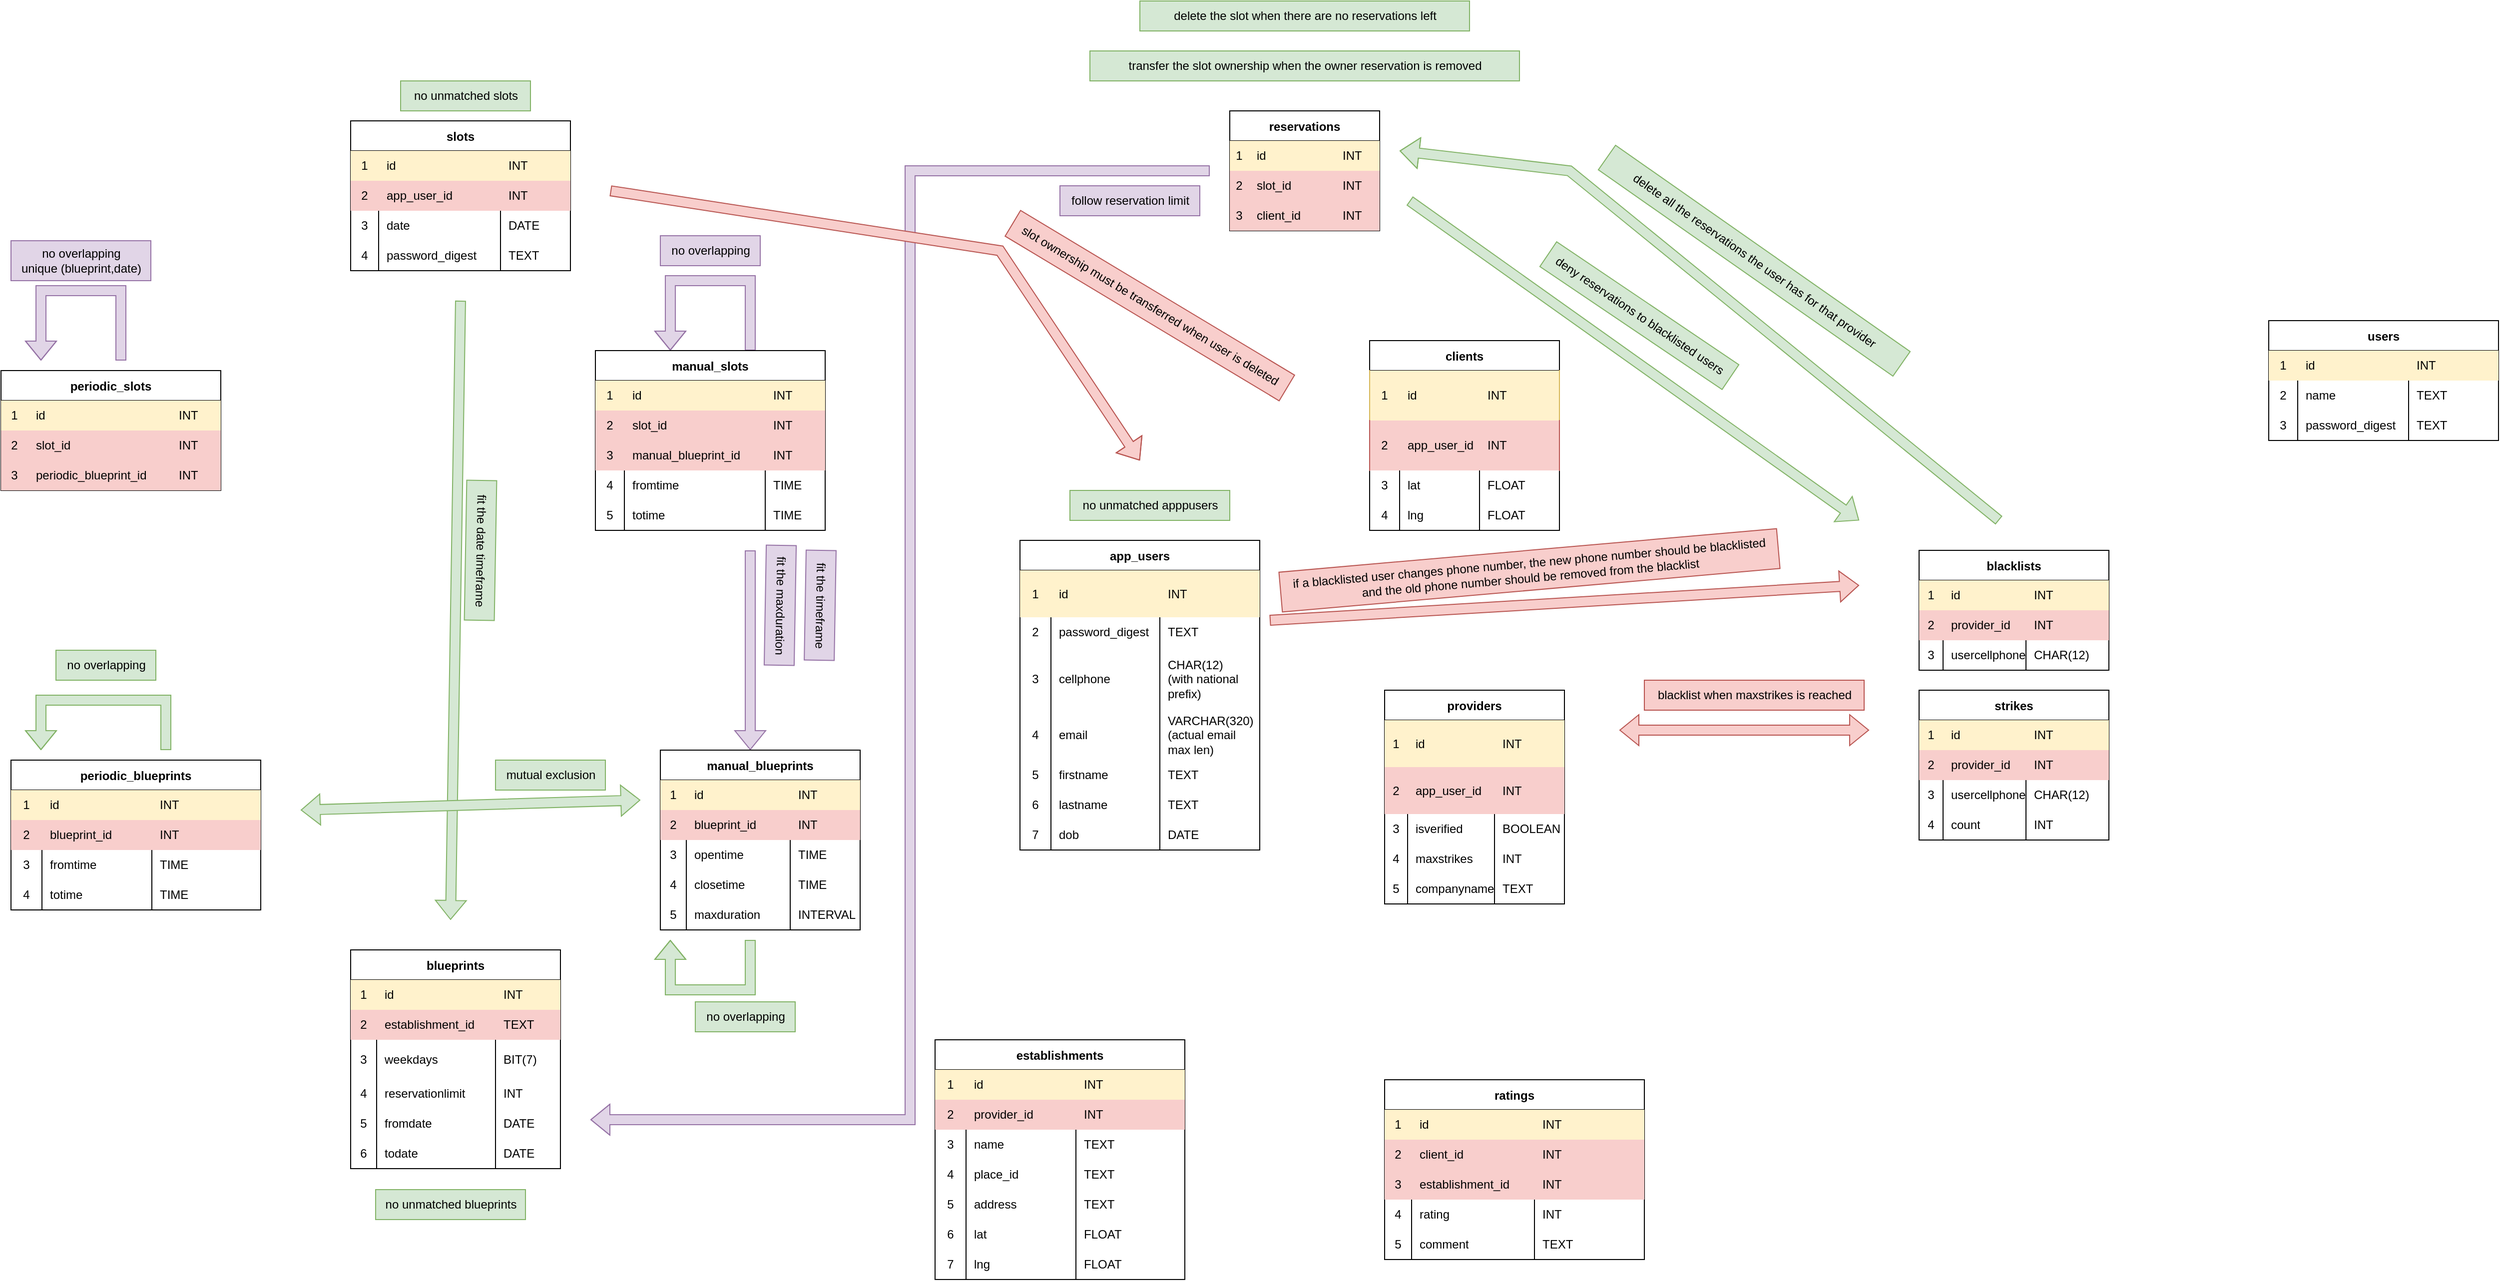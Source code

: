 <mxfile version="20.3.0" type="device"><diagram id="MFqtMXDh9N-7b9IdmwzD" name="Page-1"><mxGraphModel dx="3417" dy="1079" grid="1" gridSize="10" guides="1" tooltips="1" connect="1" arrows="1" fold="1" page="1" pageScale="1" pageWidth="1920" pageHeight="1200" math="0" shadow="0"><root><mxCell id="0"/><mxCell id="1" parent="0"/><mxCell id="uMW_TcSKmZ-UEczEdqZ4-249" value="" style="shape=flexArrow;endArrow=classic;html=1;rounded=0;fillColor=#d5e8d4;strokeColor=#82b366;" parent="1" edge="1"><mxGeometry width="50" height="50" relative="1" as="geometry"><mxPoint x="-400" y="700" as="sourcePoint"/><mxPoint x="-410" y="1320" as="targetPoint"/></mxGeometry></mxCell><mxCell id="uMW_TcSKmZ-UEczEdqZ4-250" value="fit the date timeframe" style="text;html=1;align=center;verticalAlign=middle;resizable=0;points=[];autosize=1;strokeColor=#82b366;fillColor=#d5e8d4;rotation=91;" parent="1" vertex="1"><mxGeometry x="-450" y="935" width="140" height="30" as="geometry"/></mxCell><mxCell id="uMW_TcSKmZ-UEczEdqZ4-251" style="rounded=0;orthogonalLoop=1;jettySize=auto;html=1;exitX=0.5;exitY=0;exitDx=0;exitDy=0;shape=flexArrow;edgeStyle=orthogonalEdgeStyle;entryX=0;entryY=0;entryDx=0;entryDy=0;fillColor=#e1d5e7;strokeColor=#9673a6;" parent="1" edge="1"><mxGeometry relative="1" as="geometry"><mxPoint x="-820" y="760" as="targetPoint"/><Array as="points"><mxPoint x="-740" y="690"/><mxPoint x="-820" y="690"/></Array><mxPoint x="-740" y="760" as="sourcePoint"/></mxGeometry></mxCell><mxCell id="uMW_TcSKmZ-UEczEdqZ4-252" value="no overlapping&lt;br&gt;unique (blueprint,date)" style="text;html=1;align=center;verticalAlign=middle;resizable=0;points=[];autosize=1;strokeColor=#9673a6;fillColor=#e1d5e7;" parent="1" vertex="1"><mxGeometry x="-850" y="640" width="140" height="40" as="geometry"/></mxCell><mxCell id="uMW_TcSKmZ-UEczEdqZ4-254" style="edgeStyle=orthogonalEdgeStyle;shape=flexArrow;rounded=0;orthogonalLoop=1;jettySize=auto;html=1;exitX=0.5;exitY=0;exitDx=0;exitDy=0;entryX=0;entryY=0;entryDx=0;entryDy=0;fontColor=#000000;fillColor=#d5e8d4;strokeColor=#82b366;" parent="1" edge="1"><mxGeometry relative="1" as="geometry"><Array as="points"><mxPoint x="-695" y="1100"/><mxPoint x="-820" y="1100"/></Array><mxPoint x="-695" y="1150" as="sourcePoint"/><mxPoint x="-820" y="1150" as="targetPoint"/></mxGeometry></mxCell><mxCell id="uMW_TcSKmZ-UEczEdqZ4-255" value="no overlapping" style="text;html=1;align=center;verticalAlign=middle;resizable=0;points=[];autosize=1;strokeColor=#82b366;fillColor=#d5e8d4;" parent="1" vertex="1"><mxGeometry x="-805" y="1050" width="100" height="30" as="geometry"/></mxCell><mxCell id="uMW_TcSKmZ-UEczEdqZ4-256" value="" style="shape=flexArrow;endArrow=classic;html=1;rounded=0;fillColor=#e1d5e7;strokeColor=#9673a6;entryX=0.5;entryY=0;entryDx=0;entryDy=0;" parent="1" edge="1"><mxGeometry width="50" height="50" relative="1" as="geometry"><mxPoint x="-110" y="950" as="sourcePoint"/><mxPoint x="-110" y="1150" as="targetPoint"/></mxGeometry></mxCell><mxCell id="uMW_TcSKmZ-UEczEdqZ4-257" value="fit the timeframe" style="text;html=1;align=center;verticalAlign=middle;resizable=0;points=[];autosize=1;strokeColor=#9673a6;fillColor=#e1d5e7;rotation=91;" parent="1" vertex="1"><mxGeometry x="-95" y="990" width="110" height="30" as="geometry"/></mxCell><mxCell id="uMW_TcSKmZ-UEczEdqZ4-258" value="fit the maxduration" style="text;html=1;align=center;verticalAlign=middle;resizable=0;points=[];autosize=1;strokeColor=#9673a6;fillColor=#e1d5e7;rotation=91;" parent="1" vertex="1"><mxGeometry x="-140" y="990" width="120" height="30" as="geometry"/></mxCell><mxCell id="uMW_TcSKmZ-UEczEdqZ4-261" value="no unmatched blueprints" style="text;html=1;align=center;verticalAlign=middle;resizable=0;points=[];autosize=1;strokeColor=#82b366;fillColor=#d5e8d4;" parent="1" vertex="1"><mxGeometry x="-485" y="1590" width="150" height="30" as="geometry"/></mxCell><mxCell id="uMW_TcSKmZ-UEczEdqZ4-263" value="" style="shape=flexArrow;endArrow=classic;startArrow=classic;html=1;rounded=0;fontColor=#000000;fillColor=#d5e8d4;strokeColor=#82b366;" parent="1" edge="1"><mxGeometry width="100" height="100" relative="1" as="geometry"><mxPoint x="-560" y="1210" as="sourcePoint"/><mxPoint x="-220" y="1200" as="targetPoint"/></mxGeometry></mxCell><mxCell id="uMW_TcSKmZ-UEczEdqZ4-264" value="mutual exclusion" style="text;html=1;align=center;verticalAlign=middle;resizable=0;points=[];autosize=1;strokeColor=#82b366;fillColor=#d5e8d4;" parent="1" vertex="1"><mxGeometry x="-365" y="1160" width="110" height="30" as="geometry"/></mxCell><mxCell id="uMW_TcSKmZ-UEczEdqZ4-265" style="edgeStyle=orthogonalEdgeStyle;shape=flexArrow;rounded=0;orthogonalLoop=1;jettySize=auto;html=1;fontColor=#000000;fillColor=#d5e8d4;strokeColor=#82b366;" parent="1" edge="1"><mxGeometry relative="1" as="geometry"><mxPoint x="-110" y="1340" as="sourcePoint"/><mxPoint x="-190" y="1340" as="targetPoint"/><Array as="points"><mxPoint x="-110" y="1390"/><mxPoint x="-190" y="1390"/></Array></mxGeometry></mxCell><mxCell id="uMW_TcSKmZ-UEczEdqZ4-266" value="no overlapping" style="text;html=1;align=center;verticalAlign=middle;resizable=0;points=[];autosize=1;strokeColor=#82b366;fillColor=#d5e8d4;" parent="1" vertex="1"><mxGeometry x="-165" y="1402" width="100" height="30" as="geometry"/></mxCell><mxCell id="uMW_TcSKmZ-UEczEdqZ4-267" value="" style="shape=flexArrow;endArrow=classic;html=1;rounded=0;fillColor=#e1d5e7;strokeColor=#9673a6;edgeStyle=orthogonalEdgeStyle;" parent="1" edge="1"><mxGeometry width="50" height="50" relative="1" as="geometry"><mxPoint x="350" y="570" as="sourcePoint"/><mxPoint x="-270" y="1520" as="targetPoint"/><Array as="points"><mxPoint x="50" y="570"/><mxPoint x="50" y="1520"/></Array></mxGeometry></mxCell><mxCell id="uMW_TcSKmZ-UEczEdqZ4-268" value="follow reservation limit" style="text;html=1;align=center;verticalAlign=middle;resizable=0;points=[];autosize=1;strokeColor=#9673a6;fillColor=#e1d5e7;" parent="1" vertex="1"><mxGeometry x="200" y="585" width="140" height="30" as="geometry"/></mxCell><mxCell id="uMW_TcSKmZ-UEczEdqZ4-269" value="" style="shape=flexArrow;endArrow=classic;html=1;rounded=0;fillColor=#d5e8d4;strokeColor=#82b366;" parent="1" edge="1"><mxGeometry width="50" height="50" relative="1" as="geometry"><mxPoint x="550" y="600" as="sourcePoint"/><mxPoint x="1000" y="920" as="targetPoint"/></mxGeometry></mxCell><mxCell id="uMW_TcSKmZ-UEczEdqZ4-270" value="if a blacklisted user changes phone number, the new phone number should be blacklisted&lt;br&gt;and the old phone number should be removed from the blacklist" style="text;html=1;align=center;verticalAlign=middle;resizable=0;points=[];autosize=1;strokeColor=#b85450;fillColor=#f8cecc;rotation=-5;" parent="1" vertex="1"><mxGeometry x="420" y="950" width="500" height="40" as="geometry"/></mxCell><mxCell id="uMW_TcSKmZ-UEczEdqZ4-271" value="" style="shape=flexArrow;endArrow=classic;html=1;rounded=0;fillColor=#f8cecc;strokeColor=#b85450;startArrow=block;" parent="1" edge="1"><mxGeometry width="50" height="50" relative="1" as="geometry"><mxPoint x="1010" y="1130" as="sourcePoint"/><mxPoint x="760" y="1130" as="targetPoint"/></mxGeometry></mxCell><mxCell id="uMW_TcSKmZ-UEczEdqZ4-272" value="blacklist when maxstrikes is reached" style="text;html=1;align=center;verticalAlign=middle;resizable=0;points=[];autosize=1;strokeColor=#b85450;fillColor=#f8cecc;rotation=0;" parent="1" vertex="1"><mxGeometry x="785" y="1080" width="220" height="30" as="geometry"/></mxCell><mxCell id="uMW_TcSKmZ-UEczEdqZ4-273" value="" style="shape=flexArrow;endArrow=classic;html=1;rounded=0;fillColor=#f8cecc;strokeColor=#b85450;" parent="1" edge="1"><mxGeometry width="50" height="50" relative="1" as="geometry"><mxPoint x="410" y="1020" as="sourcePoint"/><mxPoint x="1000" y="985" as="targetPoint"/></mxGeometry></mxCell><mxCell id="v_gVqUzSXEkTX6X9law4-1" value="no unmatched apppusers" style="text;html=1;align=center;verticalAlign=middle;resizable=0;points=[];autosize=1;strokeColor=#82b366;fillColor=#d5e8d4;rotation=0;" parent="1" vertex="1"><mxGeometry x="210" y="890" width="160" height="30" as="geometry"/></mxCell><mxCell id="v_gVqUzSXEkTX6X9law4-2" style="rounded=0;orthogonalLoop=1;jettySize=auto;html=1;exitX=0.5;exitY=0;exitDx=0;exitDy=0;shape=flexArrow;edgeStyle=orthogonalEdgeStyle;entryX=0;entryY=0;entryDx=0;entryDy=0;fillColor=#e1d5e7;strokeColor=#9673a6;" parent="1" edge="1"><mxGeometry relative="1" as="geometry"><mxPoint x="-190" y="750" as="targetPoint"/><Array as="points"><mxPoint x="-110" y="680"/><mxPoint x="-190" y="680"/></Array><mxPoint x="-110" y="750" as="sourcePoint"/></mxGeometry></mxCell><mxCell id="v_gVqUzSXEkTX6X9law4-3" value="no overlapping" style="text;html=1;align=center;verticalAlign=middle;resizable=0;points=[];autosize=1;strokeColor=#9673a6;fillColor=#e1d5e7;" parent="1" vertex="1"><mxGeometry x="-200" y="635" width="100" height="30" as="geometry"/></mxCell><mxCell id="v_gVqUzSXEkTX6X9law4-4" value="no unmatched slots" style="text;html=1;align=center;verticalAlign=middle;resizable=0;points=[];autosize=1;strokeColor=#82b366;fillColor=#d5e8d4;" parent="1" vertex="1"><mxGeometry x="-460" y="480" width="130" height="30" as="geometry"/></mxCell><mxCell id="v_gVqUzSXEkTX6X9law4-13" value="deny reservations to blacklisted users" style="text;html=1;align=center;verticalAlign=middle;resizable=0;points=[];autosize=1;strokeColor=#82b366;fillColor=#d5e8d4;rotation=34;" parent="1" vertex="1"><mxGeometry x="670" y="700" width="220" height="30" as="geometry"/></mxCell><mxCell id="v_gVqUzSXEkTX6X9law4-16" value="" style="shape=flexArrow;endArrow=classic;html=1;rounded=0;fillColor=#f8cecc;strokeColor=#b85450;" parent="1" edge="1"><mxGeometry width="50" height="50" relative="1" as="geometry"><mxPoint x="-250" y="590.0" as="sourcePoint"/><mxPoint x="280" y="860" as="targetPoint"/><Array as="points"><mxPoint x="140" y="650"/></Array></mxGeometry></mxCell><mxCell id="v_gVqUzSXEkTX6X9law4-17" value="slot ownership must be transferred when user is deleted" style="text;html=1;align=center;verticalAlign=middle;resizable=0;points=[];autosize=1;strokeColor=#b85450;fillColor=#f8cecc;rotation=31;" parent="1" vertex="1"><mxGeometry x="130" y="690" width="320" height="30" as="geometry"/></mxCell><mxCell id="XRHU_7CBmGucRFGROl1x-3" value="periodic_slots" style="shape=table;startSize=30;container=1;collapsible=0;childLayout=tableLayout;fixedRows=1;rowLines=0;fontStyle=1;" parent="1" vertex="1"><mxGeometry x="-860" y="770" width="220" height="120" as="geometry"/></mxCell><mxCell id="XRHU_7CBmGucRFGROl1x-4" value="" style="shape=tableRow;horizontal=0;startSize=0;swimlaneHead=0;swimlaneBody=0;top=0;left=0;bottom=0;right=0;collapsible=0;dropTarget=0;fillColor=#fff2cc;points=[[0,0.5],[1,0.5]];portConstraint=eastwest;strokeColor=#d6b656;" parent="XRHU_7CBmGucRFGROl1x-3" vertex="1"><mxGeometry y="30" width="220" height="30" as="geometry"/></mxCell><mxCell id="XRHU_7CBmGucRFGROl1x-5" value="1" style="shape=partialRectangle;html=1;whiteSpace=wrap;connectable=0;fillColor=none;top=0;left=0;bottom=0;right=0;overflow=hidden;pointerEvents=1;" parent="XRHU_7CBmGucRFGROl1x-4" vertex="1"><mxGeometry width="27" height="30" as="geometry"><mxRectangle width="27" height="30" as="alternateBounds"/></mxGeometry></mxCell><mxCell id="XRHU_7CBmGucRFGROl1x-6" value="id" style="shape=partialRectangle;html=1;whiteSpace=wrap;connectable=0;fillColor=none;top=0;left=0;bottom=0;right=0;align=left;spacingLeft=6;overflow=hidden;" parent="XRHU_7CBmGucRFGROl1x-4" vertex="1"><mxGeometry x="27" width="143" height="30" as="geometry"><mxRectangle width="143" height="30" as="alternateBounds"/></mxGeometry></mxCell><mxCell id="XRHU_7CBmGucRFGROl1x-7" value="INT" style="shape=partialRectangle;html=1;whiteSpace=wrap;connectable=0;fillColor=none;top=0;left=0;bottom=0;right=0;align=left;spacingLeft=6;overflow=hidden;" parent="XRHU_7CBmGucRFGROl1x-4" vertex="1"><mxGeometry x="170" width="50" height="30" as="geometry"><mxRectangle width="50" height="30" as="alternateBounds"/></mxGeometry></mxCell><mxCell id="v3LwbU1Lzf4MSGBFKV4N-5" style="shape=tableRow;horizontal=0;startSize=0;swimlaneHead=0;swimlaneBody=0;top=0;left=0;bottom=0;right=0;collapsible=0;dropTarget=0;fillColor=#f8cecc;points=[[0,0.5],[1,0.5]];portConstraint=eastwest;strokeColor=#b85450;" parent="XRHU_7CBmGucRFGROl1x-3" vertex="1"><mxGeometry y="60" width="220" height="30" as="geometry"/></mxCell><mxCell id="v3LwbU1Lzf4MSGBFKV4N-6" value="2" style="shape=partialRectangle;html=1;whiteSpace=wrap;connectable=0;fillColor=none;top=0;left=0;bottom=0;right=0;overflow=hidden;pointerEvents=1;" parent="v3LwbU1Lzf4MSGBFKV4N-5" vertex="1"><mxGeometry width="27" height="30" as="geometry"><mxRectangle width="27" height="30" as="alternateBounds"/></mxGeometry></mxCell><mxCell id="v3LwbU1Lzf4MSGBFKV4N-7" value="slot_id" style="shape=partialRectangle;html=1;whiteSpace=wrap;connectable=0;fillColor=none;top=0;left=0;bottom=0;right=0;align=left;spacingLeft=6;overflow=hidden;" parent="v3LwbU1Lzf4MSGBFKV4N-5" vertex="1"><mxGeometry x="27" width="143" height="30" as="geometry"><mxRectangle width="143" height="30" as="alternateBounds"/></mxGeometry></mxCell><mxCell id="v3LwbU1Lzf4MSGBFKV4N-8" value="INT" style="shape=partialRectangle;html=1;whiteSpace=wrap;connectable=0;fillColor=none;top=0;left=0;bottom=0;right=0;align=left;spacingLeft=6;overflow=hidden;" parent="v3LwbU1Lzf4MSGBFKV4N-5" vertex="1"><mxGeometry x="170" width="50" height="30" as="geometry"><mxRectangle width="50" height="30" as="alternateBounds"/></mxGeometry></mxCell><mxCell id="XRHU_7CBmGucRFGROl1x-8" value="" style="shape=tableRow;horizontal=0;startSize=0;swimlaneHead=0;swimlaneBody=0;top=0;left=0;bottom=0;right=0;collapsible=0;dropTarget=0;fillColor=#f8cecc;points=[[0,0.5],[1,0.5]];portConstraint=eastwest;strokeColor=#b85450;" parent="XRHU_7CBmGucRFGROl1x-3" vertex="1"><mxGeometry y="90" width="220" height="30" as="geometry"/></mxCell><mxCell id="XRHU_7CBmGucRFGROl1x-9" value="3" style="shape=partialRectangle;html=1;whiteSpace=wrap;connectable=0;fillColor=none;top=0;left=0;bottom=0;right=0;overflow=hidden;" parent="XRHU_7CBmGucRFGROl1x-8" vertex="1"><mxGeometry width="27" height="30" as="geometry"><mxRectangle width="27" height="30" as="alternateBounds"/></mxGeometry></mxCell><mxCell id="XRHU_7CBmGucRFGROl1x-10" value="periodic_blueprint_id" style="shape=partialRectangle;html=1;whiteSpace=wrap;connectable=0;fillColor=none;top=0;left=0;bottom=0;right=0;align=left;spacingLeft=6;overflow=hidden;" parent="XRHU_7CBmGucRFGROl1x-8" vertex="1"><mxGeometry x="27" width="143" height="30" as="geometry"><mxRectangle width="143" height="30" as="alternateBounds"/></mxGeometry></mxCell><mxCell id="XRHU_7CBmGucRFGROl1x-11" value="INT" style="shape=partialRectangle;html=1;whiteSpace=wrap;connectable=0;fillColor=none;top=0;left=0;bottom=0;right=0;align=left;spacingLeft=6;overflow=hidden;" parent="XRHU_7CBmGucRFGROl1x-8" vertex="1"><mxGeometry x="170" width="50" height="30" as="geometry"><mxRectangle width="50" height="30" as="alternateBounds"/></mxGeometry></mxCell><mxCell id="XRHU_7CBmGucRFGROl1x-12" value="manual_slots" style="shape=table;startSize=30;container=1;collapsible=0;childLayout=tableLayout;fixedRows=1;rowLines=0;fontStyle=1;" parent="1" vertex="1"><mxGeometry x="-265" y="750" width="230" height="180" as="geometry"/></mxCell><mxCell id="XRHU_7CBmGucRFGROl1x-13" value="" style="shape=tableRow;horizontal=0;startSize=0;swimlaneHead=0;swimlaneBody=0;top=0;left=0;bottom=0;right=0;collapsible=0;dropTarget=0;fillColor=#fff2cc;points=[[0,0.5],[1,0.5]];portConstraint=eastwest;strokeColor=#d6b656;" parent="XRHU_7CBmGucRFGROl1x-12" vertex="1"><mxGeometry y="30" width="230" height="30" as="geometry"/></mxCell><mxCell id="XRHU_7CBmGucRFGROl1x-14" value="1" style="shape=partialRectangle;html=1;whiteSpace=wrap;connectable=0;fillColor=none;top=0;left=0;bottom=0;right=0;overflow=hidden;pointerEvents=1;" parent="XRHU_7CBmGucRFGROl1x-13" vertex="1"><mxGeometry width="29" height="30" as="geometry"><mxRectangle width="29" height="30" as="alternateBounds"/></mxGeometry></mxCell><mxCell id="XRHU_7CBmGucRFGROl1x-15" value="id" style="shape=partialRectangle;html=1;whiteSpace=wrap;connectable=0;fillColor=none;top=0;left=0;bottom=0;right=0;align=left;spacingLeft=6;overflow=hidden;" parent="XRHU_7CBmGucRFGROl1x-13" vertex="1"><mxGeometry x="29" width="141" height="30" as="geometry"><mxRectangle width="141" height="30" as="alternateBounds"/></mxGeometry></mxCell><mxCell id="XRHU_7CBmGucRFGROl1x-16" value="INT" style="shape=partialRectangle;html=1;whiteSpace=wrap;connectable=0;fillColor=none;top=0;left=0;bottom=0;right=0;align=left;spacingLeft=6;overflow=hidden;" parent="XRHU_7CBmGucRFGROl1x-13" vertex="1"><mxGeometry x="170" width="60" height="30" as="geometry"><mxRectangle width="60" height="30" as="alternateBounds"/></mxGeometry></mxCell><mxCell id="v3LwbU1Lzf4MSGBFKV4N-1" style="shape=tableRow;horizontal=0;startSize=0;swimlaneHead=0;swimlaneBody=0;top=0;left=0;bottom=0;right=0;collapsible=0;dropTarget=0;fillColor=#f8cecc;points=[[0,0.5],[1,0.5]];portConstraint=eastwest;strokeColor=#b85450;" parent="XRHU_7CBmGucRFGROl1x-12" vertex="1"><mxGeometry y="60" width="230" height="30" as="geometry"/></mxCell><mxCell id="v3LwbU1Lzf4MSGBFKV4N-2" value="2" style="shape=partialRectangle;html=1;whiteSpace=wrap;connectable=0;fillColor=none;top=0;left=0;bottom=0;right=0;overflow=hidden;pointerEvents=1;" parent="v3LwbU1Lzf4MSGBFKV4N-1" vertex="1"><mxGeometry width="29" height="30" as="geometry"><mxRectangle width="29" height="30" as="alternateBounds"/></mxGeometry></mxCell><mxCell id="v3LwbU1Lzf4MSGBFKV4N-3" value="slot_id" style="shape=partialRectangle;html=1;whiteSpace=wrap;connectable=0;fillColor=none;top=0;left=0;bottom=0;right=0;align=left;spacingLeft=6;overflow=hidden;" parent="v3LwbU1Lzf4MSGBFKV4N-1" vertex="1"><mxGeometry x="29" width="141" height="30" as="geometry"><mxRectangle width="141" height="30" as="alternateBounds"/></mxGeometry></mxCell><mxCell id="v3LwbU1Lzf4MSGBFKV4N-4" value="INT" style="shape=partialRectangle;html=1;whiteSpace=wrap;connectable=0;fillColor=none;top=0;left=0;bottom=0;right=0;align=left;spacingLeft=6;overflow=hidden;" parent="v3LwbU1Lzf4MSGBFKV4N-1" vertex="1"><mxGeometry x="170" width="60" height="30" as="geometry"><mxRectangle width="60" height="30" as="alternateBounds"/></mxGeometry></mxCell><mxCell id="XRHU_7CBmGucRFGROl1x-17" style="shape=tableRow;horizontal=0;startSize=0;swimlaneHead=0;swimlaneBody=0;top=0;left=0;bottom=0;right=0;collapsible=0;dropTarget=0;fillColor=#f8cecc;points=[[0,0.5],[1,0.5]];portConstraint=eastwest;strokeColor=#b85450;" parent="XRHU_7CBmGucRFGROl1x-12" vertex="1"><mxGeometry y="90" width="230" height="30" as="geometry"/></mxCell><mxCell id="XRHU_7CBmGucRFGROl1x-18" value="3" style="shape=partialRectangle;html=1;whiteSpace=wrap;connectable=0;fillColor=none;top=0;left=0;bottom=0;right=0;overflow=hidden;pointerEvents=1;" parent="XRHU_7CBmGucRFGROl1x-17" vertex="1"><mxGeometry width="29" height="30" as="geometry"><mxRectangle width="29" height="30" as="alternateBounds"/></mxGeometry></mxCell><mxCell id="XRHU_7CBmGucRFGROl1x-19" value="manual_blueprint_id" style="shape=partialRectangle;html=1;whiteSpace=wrap;connectable=0;fillColor=none;top=0;left=0;bottom=0;right=0;align=left;spacingLeft=6;overflow=hidden;" parent="XRHU_7CBmGucRFGROl1x-17" vertex="1"><mxGeometry x="29" width="141" height="30" as="geometry"><mxRectangle width="141" height="30" as="alternateBounds"/></mxGeometry></mxCell><mxCell id="XRHU_7CBmGucRFGROl1x-20" value="INT" style="shape=partialRectangle;html=1;whiteSpace=wrap;connectable=0;fillColor=none;top=0;left=0;bottom=0;right=0;align=left;spacingLeft=6;overflow=hidden;" parent="XRHU_7CBmGucRFGROl1x-17" vertex="1"><mxGeometry x="170" width="60" height="30" as="geometry"><mxRectangle width="60" height="30" as="alternateBounds"/></mxGeometry></mxCell><mxCell id="XRHU_7CBmGucRFGROl1x-21" value="" style="shape=tableRow;horizontal=0;startSize=0;swimlaneHead=0;swimlaneBody=0;top=0;left=0;bottom=0;right=0;collapsible=0;dropTarget=0;fillColor=none;points=[[0,0.5],[1,0.5]];portConstraint=eastwest;" parent="XRHU_7CBmGucRFGROl1x-12" vertex="1"><mxGeometry y="120" width="230" height="30" as="geometry"/></mxCell><mxCell id="XRHU_7CBmGucRFGROl1x-22" value="4" style="shape=partialRectangle;html=1;whiteSpace=wrap;connectable=0;fillColor=none;top=0;left=0;bottom=0;right=0;overflow=hidden;" parent="XRHU_7CBmGucRFGROl1x-21" vertex="1"><mxGeometry width="29" height="30" as="geometry"><mxRectangle width="29" height="30" as="alternateBounds"/></mxGeometry></mxCell><mxCell id="XRHU_7CBmGucRFGROl1x-23" value="fromtime" style="shape=partialRectangle;html=1;whiteSpace=wrap;connectable=0;fillColor=none;top=0;left=0;bottom=0;right=0;align=left;spacingLeft=6;overflow=hidden;" parent="XRHU_7CBmGucRFGROl1x-21" vertex="1"><mxGeometry x="29" width="141" height="30" as="geometry"><mxRectangle width="141" height="30" as="alternateBounds"/></mxGeometry></mxCell><mxCell id="XRHU_7CBmGucRFGROl1x-24" value="TIME" style="shape=partialRectangle;html=1;whiteSpace=wrap;connectable=0;fillColor=none;top=0;left=0;bottom=0;right=0;align=left;spacingLeft=6;overflow=hidden;" parent="XRHU_7CBmGucRFGROl1x-21" vertex="1"><mxGeometry x="170" width="60" height="30" as="geometry"><mxRectangle width="60" height="30" as="alternateBounds"/></mxGeometry></mxCell><mxCell id="XRHU_7CBmGucRFGROl1x-25" value="" style="shape=tableRow;horizontal=0;startSize=0;swimlaneHead=0;swimlaneBody=0;top=0;left=0;bottom=0;right=0;collapsible=0;dropTarget=0;fillColor=none;points=[[0,0.5],[1,0.5]];portConstraint=eastwest;" parent="XRHU_7CBmGucRFGROl1x-12" vertex="1"><mxGeometry y="150" width="230" height="30" as="geometry"/></mxCell><mxCell id="XRHU_7CBmGucRFGROl1x-26" value="5" style="shape=partialRectangle;html=1;whiteSpace=wrap;connectable=0;fillColor=none;top=0;left=0;bottom=0;right=0;overflow=hidden;" parent="XRHU_7CBmGucRFGROl1x-25" vertex="1"><mxGeometry width="29" height="30" as="geometry"><mxRectangle width="29" height="30" as="alternateBounds"/></mxGeometry></mxCell><mxCell id="XRHU_7CBmGucRFGROl1x-27" value="totime" style="shape=partialRectangle;html=1;whiteSpace=wrap;connectable=0;fillColor=none;top=0;left=0;bottom=0;right=0;align=left;spacingLeft=6;overflow=hidden;" parent="XRHU_7CBmGucRFGROl1x-25" vertex="1"><mxGeometry x="29" width="141" height="30" as="geometry"><mxRectangle width="141" height="30" as="alternateBounds"/></mxGeometry></mxCell><mxCell id="XRHU_7CBmGucRFGROl1x-28" value="TIME" style="shape=partialRectangle;html=1;whiteSpace=wrap;connectable=0;fillColor=none;top=0;left=0;bottom=0;right=0;align=left;spacingLeft=6;overflow=hidden;" parent="XRHU_7CBmGucRFGROl1x-25" vertex="1"><mxGeometry x="170" width="60" height="30" as="geometry"><mxRectangle width="60" height="30" as="alternateBounds"/></mxGeometry></mxCell><mxCell id="XRHU_7CBmGucRFGROl1x-29" value="users" style="shape=table;startSize=30;container=1;collapsible=0;childLayout=tableLayout;fixedRows=1;rowLines=0;fontStyle=1;" parent="1" vertex="1"><mxGeometry x="1410" y="720" width="230" height="120" as="geometry"/></mxCell><mxCell id="XRHU_7CBmGucRFGROl1x-30" value="" style="shape=tableRow;horizontal=0;startSize=0;swimlaneHead=0;swimlaneBody=0;top=0;left=0;bottom=0;right=0;collapsible=0;dropTarget=0;fillColor=#fff2cc;points=[[0,0.5],[1,0.5]];portConstraint=eastwest;strokeColor=#d6b656;" parent="XRHU_7CBmGucRFGROl1x-29" vertex="1"><mxGeometry y="30" width="230" height="30" as="geometry"/></mxCell><mxCell id="XRHU_7CBmGucRFGROl1x-31" value="1" style="shape=partialRectangle;html=1;whiteSpace=wrap;connectable=0;fillColor=none;top=0;left=0;bottom=0;right=0;overflow=hidden;pointerEvents=1;" parent="XRHU_7CBmGucRFGROl1x-30" vertex="1"><mxGeometry width="29" height="30" as="geometry"><mxRectangle width="29" height="30" as="alternateBounds"/></mxGeometry></mxCell><mxCell id="XRHU_7CBmGucRFGROl1x-32" value="id" style="shape=partialRectangle;html=1;whiteSpace=wrap;connectable=0;fillColor=none;top=0;left=0;bottom=0;right=0;align=left;spacingLeft=6;overflow=hidden;" parent="XRHU_7CBmGucRFGROl1x-30" vertex="1"><mxGeometry x="29" width="111" height="30" as="geometry"><mxRectangle width="111" height="30" as="alternateBounds"/></mxGeometry></mxCell><mxCell id="XRHU_7CBmGucRFGROl1x-33" value="INT" style="shape=partialRectangle;html=1;whiteSpace=wrap;connectable=0;fillColor=none;top=0;left=0;bottom=0;right=0;align=left;spacingLeft=6;overflow=hidden;" parent="XRHU_7CBmGucRFGROl1x-30" vertex="1"><mxGeometry x="140" width="90" height="30" as="geometry"><mxRectangle width="90" height="30" as="alternateBounds"/></mxGeometry></mxCell><mxCell id="XRHU_7CBmGucRFGROl1x-34" style="shape=tableRow;horizontal=0;startSize=0;swimlaneHead=0;swimlaneBody=0;top=0;left=0;bottom=0;right=0;collapsible=0;dropTarget=0;fillColor=none;points=[[0,0.5],[1,0.5]];portConstraint=eastwest;" parent="XRHU_7CBmGucRFGROl1x-29" vertex="1"><mxGeometry y="60" width="230" height="30" as="geometry"/></mxCell><mxCell id="XRHU_7CBmGucRFGROl1x-35" value="2" style="shape=partialRectangle;html=1;whiteSpace=wrap;connectable=0;fillColor=none;top=0;left=0;bottom=0;right=0;overflow=hidden;pointerEvents=1;" parent="XRHU_7CBmGucRFGROl1x-34" vertex="1"><mxGeometry width="29" height="30" as="geometry"><mxRectangle width="29" height="30" as="alternateBounds"/></mxGeometry></mxCell><mxCell id="XRHU_7CBmGucRFGROl1x-36" value="name" style="shape=partialRectangle;html=1;whiteSpace=wrap;connectable=0;fillColor=none;top=0;left=0;bottom=0;right=0;align=left;spacingLeft=6;overflow=hidden;" parent="XRHU_7CBmGucRFGROl1x-34" vertex="1"><mxGeometry x="29" width="111" height="30" as="geometry"><mxRectangle width="111" height="30" as="alternateBounds"/></mxGeometry></mxCell><mxCell id="XRHU_7CBmGucRFGROl1x-37" value="TEXT" style="shape=partialRectangle;html=1;whiteSpace=wrap;connectable=0;fillColor=none;top=0;left=0;bottom=0;right=0;align=left;spacingLeft=6;overflow=hidden;" parent="XRHU_7CBmGucRFGROl1x-34" vertex="1"><mxGeometry x="140" width="90" height="30" as="geometry"><mxRectangle width="90" height="30" as="alternateBounds"/></mxGeometry></mxCell><mxCell id="XRHU_7CBmGucRFGROl1x-38" style="shape=tableRow;horizontal=0;startSize=0;swimlaneHead=0;swimlaneBody=0;top=0;left=0;bottom=0;right=0;collapsible=0;dropTarget=0;fillColor=none;points=[[0,0.5],[1,0.5]];portConstraint=eastwest;" parent="XRHU_7CBmGucRFGROl1x-29" vertex="1"><mxGeometry y="90" width="230" height="30" as="geometry"/></mxCell><mxCell id="XRHU_7CBmGucRFGROl1x-39" value="3" style="shape=partialRectangle;html=1;whiteSpace=wrap;connectable=0;fillColor=none;top=0;left=0;bottom=0;right=0;overflow=hidden;pointerEvents=1;" parent="XRHU_7CBmGucRFGROl1x-38" vertex="1"><mxGeometry width="29" height="30" as="geometry"><mxRectangle width="29" height="30" as="alternateBounds"/></mxGeometry></mxCell><mxCell id="XRHU_7CBmGucRFGROl1x-40" value="password_digest" style="shape=partialRectangle;html=1;whiteSpace=wrap;connectable=0;fillColor=none;top=0;left=0;bottom=0;right=0;align=left;spacingLeft=6;overflow=hidden;" parent="XRHU_7CBmGucRFGROl1x-38" vertex="1"><mxGeometry x="29" width="111" height="30" as="geometry"><mxRectangle width="111" height="30" as="alternateBounds"/></mxGeometry></mxCell><mxCell id="XRHU_7CBmGucRFGROl1x-41" value="TEXT" style="shape=partialRectangle;html=1;whiteSpace=wrap;connectable=0;fillColor=none;top=0;left=0;bottom=0;right=0;align=left;spacingLeft=6;overflow=hidden;" parent="XRHU_7CBmGucRFGROl1x-38" vertex="1"><mxGeometry x="140" width="90" height="30" as="geometry"><mxRectangle width="90" height="30" as="alternateBounds"/></mxGeometry></mxCell><mxCell id="XRHU_7CBmGucRFGROl1x-42" value="app_users" style="shape=table;startSize=30;container=1;collapsible=0;childLayout=tableLayout;fixedRows=1;rowLines=0;fontStyle=1;" parent="1" vertex="1"><mxGeometry x="160" y="940" width="240" height="310" as="geometry"/></mxCell><mxCell id="XRHU_7CBmGucRFGROl1x-43" value="" style="shape=tableRow;horizontal=0;startSize=0;swimlaneHead=0;swimlaneBody=0;top=0;left=0;bottom=0;right=0;collapsible=0;dropTarget=0;fillColor=#fff2cc;points=[[0,0.5],[1,0.5]];portConstraint=eastwest;strokeColor=#d6b656;" parent="XRHU_7CBmGucRFGROl1x-42" vertex="1"><mxGeometry y="30" width="240" height="47" as="geometry"/></mxCell><mxCell id="XRHU_7CBmGucRFGROl1x-44" value="1" style="shape=partialRectangle;html=1;whiteSpace=wrap;connectable=0;fillColor=none;top=0;left=0;bottom=0;right=0;overflow=hidden;pointerEvents=1;" parent="XRHU_7CBmGucRFGROl1x-43" vertex="1"><mxGeometry width="31" height="47" as="geometry"><mxRectangle width="31" height="47" as="alternateBounds"/></mxGeometry></mxCell><mxCell id="XRHU_7CBmGucRFGROl1x-45" value="id" style="shape=partialRectangle;html=1;whiteSpace=wrap;connectable=0;fillColor=none;top=0;left=0;bottom=0;right=0;align=left;spacingLeft=6;overflow=hidden;" parent="XRHU_7CBmGucRFGROl1x-43" vertex="1"><mxGeometry x="31" width="109" height="47" as="geometry"><mxRectangle width="109" height="47" as="alternateBounds"/></mxGeometry></mxCell><mxCell id="XRHU_7CBmGucRFGROl1x-46" value="INT" style="shape=partialRectangle;html=1;whiteSpace=wrap;connectable=0;fillColor=none;top=0;left=0;bottom=0;right=0;align=left;spacingLeft=6;overflow=hidden;" parent="XRHU_7CBmGucRFGROl1x-43" vertex="1"><mxGeometry x="140" width="100" height="47" as="geometry"><mxRectangle width="100" height="47" as="alternateBounds"/></mxGeometry></mxCell><mxCell id="XRHU_7CBmGucRFGROl1x-47" style="shape=tableRow;horizontal=0;startSize=0;swimlaneHead=0;swimlaneBody=0;top=0;left=0;bottom=0;right=0;collapsible=0;dropTarget=0;fillColor=none;points=[[0,0.5],[1,0.5]];portConstraint=eastwest;" parent="XRHU_7CBmGucRFGROl1x-42" vertex="1"><mxGeometry y="77" width="240" height="30" as="geometry"/></mxCell><mxCell id="XRHU_7CBmGucRFGROl1x-48" value="2" style="shape=partialRectangle;html=1;whiteSpace=wrap;connectable=0;fillColor=none;top=0;left=0;bottom=0;right=0;overflow=hidden;pointerEvents=1;" parent="XRHU_7CBmGucRFGROl1x-47" vertex="1"><mxGeometry width="31" height="30" as="geometry"><mxRectangle width="31" height="30" as="alternateBounds"/></mxGeometry></mxCell><mxCell id="XRHU_7CBmGucRFGROl1x-49" value="password_digest" style="shape=partialRectangle;html=1;whiteSpace=wrap;connectable=0;fillColor=none;top=0;left=0;bottom=0;right=0;align=left;spacingLeft=6;overflow=hidden;" parent="XRHU_7CBmGucRFGROl1x-47" vertex="1"><mxGeometry x="31" width="109" height="30" as="geometry"><mxRectangle width="109" height="30" as="alternateBounds"/></mxGeometry></mxCell><mxCell id="XRHU_7CBmGucRFGROl1x-50" value="TEXT" style="shape=partialRectangle;html=1;whiteSpace=wrap;connectable=0;fillColor=none;top=0;left=0;bottom=0;right=0;align=left;spacingLeft=6;overflow=hidden;" parent="XRHU_7CBmGucRFGROl1x-47" vertex="1"><mxGeometry x="140" width="100" height="30" as="geometry"><mxRectangle width="100" height="30" as="alternateBounds"/></mxGeometry></mxCell><mxCell id="XRHU_7CBmGucRFGROl1x-51" style="shape=tableRow;horizontal=0;startSize=0;swimlaneHead=0;swimlaneBody=0;top=0;left=0;bottom=0;right=0;collapsible=0;dropTarget=0;fillColor=none;points=[[0,0.5],[1,0.5]];portConstraint=eastwest;" parent="XRHU_7CBmGucRFGROl1x-42" vertex="1"><mxGeometry y="107" width="240" height="63" as="geometry"/></mxCell><mxCell id="XRHU_7CBmGucRFGROl1x-52" value="3" style="shape=partialRectangle;html=1;whiteSpace=wrap;connectable=0;fillColor=none;top=0;left=0;bottom=0;right=0;overflow=hidden;pointerEvents=1;" parent="XRHU_7CBmGucRFGROl1x-51" vertex="1"><mxGeometry width="31" height="63" as="geometry"><mxRectangle width="31" height="63" as="alternateBounds"/></mxGeometry></mxCell><mxCell id="XRHU_7CBmGucRFGROl1x-53" value="cellphone" style="shape=partialRectangle;html=1;whiteSpace=wrap;connectable=0;fillColor=none;top=0;left=0;bottom=0;right=0;align=left;spacingLeft=6;overflow=hidden;" parent="XRHU_7CBmGucRFGROl1x-51" vertex="1"><mxGeometry x="31" width="109" height="63" as="geometry"><mxRectangle width="109" height="63" as="alternateBounds"/></mxGeometry></mxCell><mxCell id="XRHU_7CBmGucRFGROl1x-54" value="CHAR(12)&lt;br&gt;(with national prefix)" style="shape=partialRectangle;html=1;whiteSpace=wrap;connectable=0;fillColor=none;top=0;left=0;bottom=0;right=0;align=left;spacingLeft=6;overflow=hidden;" parent="XRHU_7CBmGucRFGROl1x-51" vertex="1"><mxGeometry x="140" width="100" height="63" as="geometry"><mxRectangle width="100" height="63" as="alternateBounds"/></mxGeometry></mxCell><mxCell id="XRHU_7CBmGucRFGROl1x-55" style="shape=tableRow;horizontal=0;startSize=0;swimlaneHead=0;swimlaneBody=0;top=0;left=0;bottom=0;right=0;collapsible=0;dropTarget=0;fillColor=none;points=[[0,0.5],[1,0.5]];portConstraint=eastwest;" parent="XRHU_7CBmGucRFGROl1x-42" vertex="1"><mxGeometry y="170" width="240" height="50" as="geometry"/></mxCell><mxCell id="XRHU_7CBmGucRFGROl1x-56" value="4" style="shape=partialRectangle;html=1;whiteSpace=wrap;connectable=0;fillColor=none;top=0;left=0;bottom=0;right=0;overflow=hidden;pointerEvents=1;" parent="XRHU_7CBmGucRFGROl1x-55" vertex="1"><mxGeometry width="31" height="50" as="geometry"><mxRectangle width="31" height="50" as="alternateBounds"/></mxGeometry></mxCell><mxCell id="XRHU_7CBmGucRFGROl1x-57" value="email" style="shape=partialRectangle;html=1;whiteSpace=wrap;connectable=0;fillColor=none;top=0;left=0;bottom=0;right=0;align=left;spacingLeft=6;overflow=hidden;" parent="XRHU_7CBmGucRFGROl1x-55" vertex="1"><mxGeometry x="31" width="109" height="50" as="geometry"><mxRectangle width="109" height="50" as="alternateBounds"/></mxGeometry></mxCell><mxCell id="XRHU_7CBmGucRFGROl1x-58" value="VARCHAR(320)&lt;br&gt;(actual email max len)" style="shape=partialRectangle;html=1;whiteSpace=wrap;connectable=0;fillColor=none;top=0;left=0;bottom=0;right=0;align=left;spacingLeft=6;overflow=hidden;" parent="XRHU_7CBmGucRFGROl1x-55" vertex="1"><mxGeometry x="140" width="100" height="50" as="geometry"><mxRectangle width="100" height="50" as="alternateBounds"/></mxGeometry></mxCell><mxCell id="XRHU_7CBmGucRFGROl1x-59" style="shape=tableRow;horizontal=0;startSize=0;swimlaneHead=0;swimlaneBody=0;top=0;left=0;bottom=0;right=0;collapsible=0;dropTarget=0;fillColor=none;points=[[0,0.5],[1,0.5]];portConstraint=eastwest;" parent="XRHU_7CBmGucRFGROl1x-42" vertex="1"><mxGeometry y="220" width="240" height="30" as="geometry"/></mxCell><mxCell id="XRHU_7CBmGucRFGROl1x-60" value="5" style="shape=partialRectangle;html=1;whiteSpace=wrap;connectable=0;fillColor=none;top=0;left=0;bottom=0;right=0;overflow=hidden;pointerEvents=1;" parent="XRHU_7CBmGucRFGROl1x-59" vertex="1"><mxGeometry width="31" height="30" as="geometry"><mxRectangle width="31" height="30" as="alternateBounds"/></mxGeometry></mxCell><mxCell id="XRHU_7CBmGucRFGROl1x-61" value="firstname" style="shape=partialRectangle;html=1;whiteSpace=wrap;connectable=0;fillColor=none;top=0;left=0;bottom=0;right=0;align=left;spacingLeft=6;overflow=hidden;" parent="XRHU_7CBmGucRFGROl1x-59" vertex="1"><mxGeometry x="31" width="109" height="30" as="geometry"><mxRectangle width="109" height="30" as="alternateBounds"/></mxGeometry></mxCell><mxCell id="XRHU_7CBmGucRFGROl1x-62" value="TEXT" style="shape=partialRectangle;html=1;whiteSpace=wrap;connectable=0;fillColor=none;top=0;left=0;bottom=0;right=0;align=left;spacingLeft=6;overflow=hidden;" parent="XRHU_7CBmGucRFGROl1x-59" vertex="1"><mxGeometry x="140" width="100" height="30" as="geometry"><mxRectangle width="100" height="30" as="alternateBounds"/></mxGeometry></mxCell><mxCell id="XRHU_7CBmGucRFGROl1x-63" style="shape=tableRow;horizontal=0;startSize=0;swimlaneHead=0;swimlaneBody=0;top=0;left=0;bottom=0;right=0;collapsible=0;dropTarget=0;fillColor=none;points=[[0,0.5],[1,0.5]];portConstraint=eastwest;" parent="XRHU_7CBmGucRFGROl1x-42" vertex="1"><mxGeometry y="250" width="240" height="30" as="geometry"/></mxCell><mxCell id="XRHU_7CBmGucRFGROl1x-64" value="6" style="shape=partialRectangle;html=1;whiteSpace=wrap;connectable=0;fillColor=none;top=0;left=0;bottom=0;right=0;overflow=hidden;pointerEvents=1;" parent="XRHU_7CBmGucRFGROl1x-63" vertex="1"><mxGeometry width="31" height="30" as="geometry"><mxRectangle width="31" height="30" as="alternateBounds"/></mxGeometry></mxCell><mxCell id="XRHU_7CBmGucRFGROl1x-65" value="lastname" style="shape=partialRectangle;html=1;whiteSpace=wrap;connectable=0;fillColor=none;top=0;left=0;bottom=0;right=0;align=left;spacingLeft=6;overflow=hidden;" parent="XRHU_7CBmGucRFGROl1x-63" vertex="1"><mxGeometry x="31" width="109" height="30" as="geometry"><mxRectangle width="109" height="30" as="alternateBounds"/></mxGeometry></mxCell><mxCell id="XRHU_7CBmGucRFGROl1x-66" value="TEXT" style="shape=partialRectangle;html=1;whiteSpace=wrap;connectable=0;fillColor=none;top=0;left=0;bottom=0;right=0;align=left;spacingLeft=6;overflow=hidden;" parent="XRHU_7CBmGucRFGROl1x-63" vertex="1"><mxGeometry x="140" width="100" height="30" as="geometry"><mxRectangle width="100" height="30" as="alternateBounds"/></mxGeometry></mxCell><mxCell id="XRHU_7CBmGucRFGROl1x-67" style="shape=tableRow;horizontal=0;startSize=0;swimlaneHead=0;swimlaneBody=0;top=0;left=0;bottom=0;right=0;collapsible=0;dropTarget=0;fillColor=none;points=[[0,0.5],[1,0.5]];portConstraint=eastwest;" parent="XRHU_7CBmGucRFGROl1x-42" vertex="1"><mxGeometry y="280" width="240" height="30" as="geometry"/></mxCell><mxCell id="XRHU_7CBmGucRFGROl1x-68" value="7" style="shape=partialRectangle;html=1;whiteSpace=wrap;connectable=0;fillColor=none;top=0;left=0;bottom=0;right=0;overflow=hidden;pointerEvents=1;" parent="XRHU_7CBmGucRFGROl1x-67" vertex="1"><mxGeometry width="31" height="30" as="geometry"><mxRectangle width="31" height="30" as="alternateBounds"/></mxGeometry></mxCell><mxCell id="XRHU_7CBmGucRFGROl1x-69" value="dob" style="shape=partialRectangle;html=1;whiteSpace=wrap;connectable=0;fillColor=none;top=0;left=0;bottom=0;right=0;align=left;spacingLeft=6;overflow=hidden;" parent="XRHU_7CBmGucRFGROl1x-67" vertex="1"><mxGeometry x="31" width="109" height="30" as="geometry"><mxRectangle width="109" height="30" as="alternateBounds"/></mxGeometry></mxCell><mxCell id="XRHU_7CBmGucRFGROl1x-70" value="DATE" style="shape=partialRectangle;html=1;whiteSpace=wrap;connectable=0;fillColor=none;top=0;left=0;bottom=0;right=0;align=left;spacingLeft=6;overflow=hidden;" parent="XRHU_7CBmGucRFGROl1x-67" vertex="1"><mxGeometry x="140" width="100" height="30" as="geometry"><mxRectangle width="100" height="30" as="alternateBounds"/></mxGeometry></mxCell><mxCell id="XRHU_7CBmGucRFGROl1x-71" value="slots" style="shape=table;startSize=30;container=1;collapsible=0;childLayout=tableLayout;fixedRows=1;rowLines=0;fontStyle=1;" parent="1" vertex="1"><mxGeometry x="-510" y="520" width="220" height="150" as="geometry"/></mxCell><mxCell id="XRHU_7CBmGucRFGROl1x-72" value="" style="shape=tableRow;horizontal=0;startSize=0;swimlaneHead=0;swimlaneBody=0;top=0;left=0;bottom=0;right=0;collapsible=0;dropTarget=0;fillColor=#fff2cc;points=[[0,0.5],[1,0.5]];portConstraint=eastwest;strokeColor=#d6b656;" parent="XRHU_7CBmGucRFGROl1x-71" vertex="1"><mxGeometry y="30" width="220" height="30" as="geometry"/></mxCell><mxCell id="XRHU_7CBmGucRFGROl1x-73" value="1" style="shape=partialRectangle;html=1;whiteSpace=wrap;connectable=0;fillColor=none;top=0;left=0;bottom=0;right=0;overflow=hidden;pointerEvents=1;" parent="XRHU_7CBmGucRFGROl1x-72" vertex="1"><mxGeometry width="28" height="30" as="geometry"><mxRectangle width="28" height="30" as="alternateBounds"/></mxGeometry></mxCell><mxCell id="XRHU_7CBmGucRFGROl1x-74" value="id" style="shape=partialRectangle;html=1;whiteSpace=wrap;connectable=0;fillColor=none;top=0;left=0;bottom=0;right=0;align=left;spacingLeft=6;overflow=hidden;" parent="XRHU_7CBmGucRFGROl1x-72" vertex="1"><mxGeometry x="28" width="122" height="30" as="geometry"><mxRectangle width="122" height="30" as="alternateBounds"/></mxGeometry></mxCell><mxCell id="XRHU_7CBmGucRFGROl1x-75" value="INT" style="shape=partialRectangle;html=1;whiteSpace=wrap;connectable=0;fillColor=none;top=0;left=0;bottom=0;right=0;align=left;spacingLeft=6;overflow=hidden;" parent="XRHU_7CBmGucRFGROl1x-72" vertex="1"><mxGeometry x="150" width="70" height="30" as="geometry"><mxRectangle width="70" height="30" as="alternateBounds"/></mxGeometry></mxCell><mxCell id="XRHU_7CBmGucRFGROl1x-84" style="shape=tableRow;horizontal=0;startSize=0;swimlaneHead=0;swimlaneBody=0;top=0;left=0;bottom=0;right=0;collapsible=0;dropTarget=0;fillColor=#f8cecc;points=[[0,0.5],[1,0.5]];portConstraint=eastwest;strokeColor=#b85450;" parent="XRHU_7CBmGucRFGROl1x-71" vertex="1"><mxGeometry y="60" width="220" height="30" as="geometry"/></mxCell><mxCell id="XRHU_7CBmGucRFGROl1x-85" value="2" style="shape=partialRectangle;html=1;whiteSpace=wrap;connectable=0;fillColor=none;top=0;left=0;bottom=0;right=0;overflow=hidden;pointerEvents=1;" parent="XRHU_7CBmGucRFGROl1x-84" vertex="1"><mxGeometry width="28" height="30" as="geometry"><mxRectangle width="28" height="30" as="alternateBounds"/></mxGeometry></mxCell><mxCell id="XRHU_7CBmGucRFGROl1x-86" value="app_user_id" style="shape=partialRectangle;html=1;whiteSpace=wrap;connectable=0;fillColor=none;top=0;left=0;bottom=0;right=0;align=left;spacingLeft=6;overflow=hidden;" parent="XRHU_7CBmGucRFGROl1x-84" vertex="1"><mxGeometry x="28" width="122" height="30" as="geometry"><mxRectangle width="122" height="30" as="alternateBounds"/></mxGeometry></mxCell><mxCell id="XRHU_7CBmGucRFGROl1x-87" value="INT" style="shape=partialRectangle;html=1;whiteSpace=wrap;connectable=0;fillColor=none;top=0;left=0;bottom=0;right=0;align=left;spacingLeft=6;overflow=hidden;" parent="XRHU_7CBmGucRFGROl1x-84" vertex="1"><mxGeometry x="150" width="70" height="30" as="geometry"><mxRectangle width="70" height="30" as="alternateBounds"/></mxGeometry></mxCell><mxCell id="XRHU_7CBmGucRFGROl1x-76" style="shape=tableRow;horizontal=0;startSize=0;swimlaneHead=0;swimlaneBody=0;top=0;left=0;bottom=0;right=0;collapsible=0;dropTarget=0;fillColor=none;points=[[0,0.5],[1,0.5]];portConstraint=eastwest;strokeColor=#d6b656;" parent="XRHU_7CBmGucRFGROl1x-71" vertex="1"><mxGeometry y="90" width="220" height="30" as="geometry"/></mxCell><mxCell id="XRHU_7CBmGucRFGROl1x-77" value="3" style="shape=partialRectangle;html=1;whiteSpace=wrap;connectable=0;fillColor=none;top=0;left=0;bottom=0;right=0;overflow=hidden;pointerEvents=1;" parent="XRHU_7CBmGucRFGROl1x-76" vertex="1"><mxGeometry width="28" height="30" as="geometry"><mxRectangle width="28" height="30" as="alternateBounds"/></mxGeometry></mxCell><mxCell id="XRHU_7CBmGucRFGROl1x-78" value="date" style="shape=partialRectangle;html=1;whiteSpace=wrap;connectable=0;fillColor=none;top=0;left=0;bottom=0;right=0;align=left;spacingLeft=6;overflow=hidden;" parent="XRHU_7CBmGucRFGROl1x-76" vertex="1"><mxGeometry x="28" width="122" height="30" as="geometry"><mxRectangle width="122" height="30" as="alternateBounds"/></mxGeometry></mxCell><mxCell id="XRHU_7CBmGucRFGROl1x-79" value="DATE" style="shape=partialRectangle;html=1;whiteSpace=wrap;connectable=0;fillColor=none;top=0;left=0;bottom=0;right=0;align=left;spacingLeft=6;overflow=hidden;" parent="XRHU_7CBmGucRFGROl1x-76" vertex="1"><mxGeometry x="150" width="70" height="30" as="geometry"><mxRectangle width="70" height="30" as="alternateBounds"/></mxGeometry></mxCell><mxCell id="XRHU_7CBmGucRFGROl1x-80" style="shape=tableRow;horizontal=0;startSize=0;swimlaneHead=0;swimlaneBody=0;top=0;left=0;bottom=0;right=0;collapsible=0;dropTarget=0;fillColor=none;points=[[0,0.5],[1,0.5]];portConstraint=eastwest;strokeColor=#d6b656;" parent="XRHU_7CBmGucRFGROl1x-71" vertex="1"><mxGeometry y="120" width="220" height="30" as="geometry"/></mxCell><mxCell id="XRHU_7CBmGucRFGROl1x-81" value="4" style="shape=partialRectangle;html=1;whiteSpace=wrap;connectable=0;fillColor=none;top=0;left=0;bottom=0;right=0;overflow=hidden;pointerEvents=1;" parent="XRHU_7CBmGucRFGROl1x-80" vertex="1"><mxGeometry width="28" height="30" as="geometry"><mxRectangle width="28" height="30" as="alternateBounds"/></mxGeometry></mxCell><mxCell id="XRHU_7CBmGucRFGROl1x-82" value="password_digest" style="shape=partialRectangle;html=1;whiteSpace=wrap;connectable=0;fillColor=none;top=0;left=0;bottom=0;right=0;align=left;spacingLeft=6;overflow=hidden;" parent="XRHU_7CBmGucRFGROl1x-80" vertex="1"><mxGeometry x="28" width="122" height="30" as="geometry"><mxRectangle width="122" height="30" as="alternateBounds"/></mxGeometry></mxCell><mxCell id="XRHU_7CBmGucRFGROl1x-83" value="TEXT" style="shape=partialRectangle;html=1;whiteSpace=wrap;connectable=0;fillColor=none;top=0;left=0;bottom=0;right=0;align=left;spacingLeft=6;overflow=hidden;" parent="XRHU_7CBmGucRFGROl1x-80" vertex="1"><mxGeometry x="150" width="70" height="30" as="geometry"><mxRectangle width="70" height="30" as="alternateBounds"/></mxGeometry></mxCell><mxCell id="XRHU_7CBmGucRFGROl1x-88" value="reservations" style="shape=table;startSize=30;container=1;collapsible=0;childLayout=tableLayout;fixedRows=1;rowLines=0;fontStyle=1;" parent="1" vertex="1"><mxGeometry x="370" y="510" width="150" height="120" as="geometry"/></mxCell><mxCell id="XRHU_7CBmGucRFGROl1x-89" style="shape=tableRow;horizontal=0;startSize=0;swimlaneHead=0;swimlaneBody=0;top=0;left=0;bottom=0;right=0;collapsible=0;dropTarget=0;fillColor=#fff2cc;points=[[0,0.5],[1,0.5]];portConstraint=eastwest;strokeColor=#d6b656;" parent="XRHU_7CBmGucRFGROl1x-88" vertex="1"><mxGeometry y="30" width="150" height="30" as="geometry"/></mxCell><mxCell id="XRHU_7CBmGucRFGROl1x-90" value="1" style="shape=partialRectangle;html=1;whiteSpace=wrap;connectable=0;fillColor=none;top=0;left=0;bottom=0;right=0;overflow=hidden;pointerEvents=1;" parent="XRHU_7CBmGucRFGROl1x-89" vertex="1"><mxGeometry width="19" height="30" as="geometry"><mxRectangle width="19" height="30" as="alternateBounds"/></mxGeometry></mxCell><mxCell id="XRHU_7CBmGucRFGROl1x-91" value="id" style="shape=partialRectangle;html=1;whiteSpace=wrap;connectable=0;fillColor=none;top=0;left=0;bottom=0;right=0;align=left;spacingLeft=6;overflow=hidden;" parent="XRHU_7CBmGucRFGROl1x-89" vertex="1"><mxGeometry x="19" width="86" height="30" as="geometry"><mxRectangle width="86" height="30" as="alternateBounds"/></mxGeometry></mxCell><mxCell id="XRHU_7CBmGucRFGROl1x-92" value="INT" style="shape=partialRectangle;html=1;whiteSpace=wrap;connectable=0;fillColor=none;top=0;left=0;bottom=0;right=0;align=left;spacingLeft=6;overflow=hidden;" parent="XRHU_7CBmGucRFGROl1x-89" vertex="1"><mxGeometry x="105" width="45" height="30" as="geometry"><mxRectangle width="45" height="30" as="alternateBounds"/></mxGeometry></mxCell><mxCell id="XRHU_7CBmGucRFGROl1x-93" style="shape=tableRow;horizontal=0;startSize=0;swimlaneHead=0;swimlaneBody=0;top=0;left=0;bottom=0;right=0;collapsible=0;dropTarget=0;fillColor=#f8cecc;points=[[0,0.5],[1,0.5]];portConstraint=eastwest;strokeColor=#b85450;" parent="XRHU_7CBmGucRFGROl1x-88" vertex="1"><mxGeometry y="60" width="150" height="30" as="geometry"/></mxCell><mxCell id="XRHU_7CBmGucRFGROl1x-94" value="2" style="shape=partialRectangle;html=1;whiteSpace=wrap;connectable=0;fillColor=none;top=0;left=0;bottom=0;right=0;overflow=hidden;pointerEvents=1;" parent="XRHU_7CBmGucRFGROl1x-93" vertex="1"><mxGeometry width="19" height="30" as="geometry"><mxRectangle width="19" height="30" as="alternateBounds"/></mxGeometry></mxCell><mxCell id="XRHU_7CBmGucRFGROl1x-95" value="slot_id" style="shape=partialRectangle;html=1;whiteSpace=wrap;connectable=0;fillColor=none;top=0;left=0;bottom=0;right=0;align=left;spacingLeft=6;overflow=hidden;" parent="XRHU_7CBmGucRFGROl1x-93" vertex="1"><mxGeometry x="19" width="86" height="30" as="geometry"><mxRectangle width="86" height="30" as="alternateBounds"/></mxGeometry></mxCell><mxCell id="XRHU_7CBmGucRFGROl1x-96" value="INT" style="shape=partialRectangle;html=1;whiteSpace=wrap;connectable=0;fillColor=none;top=0;left=0;bottom=0;right=0;align=left;spacingLeft=6;overflow=hidden;" parent="XRHU_7CBmGucRFGROl1x-93" vertex="1"><mxGeometry x="105" width="45" height="30" as="geometry"><mxRectangle width="45" height="30" as="alternateBounds"/></mxGeometry></mxCell><mxCell id="XRHU_7CBmGucRFGROl1x-97" style="shape=tableRow;horizontal=0;startSize=0;swimlaneHead=0;swimlaneBody=0;top=0;left=0;bottom=0;right=0;collapsible=0;dropTarget=0;fillColor=#f8cecc;points=[[0,0.5],[1,0.5]];portConstraint=eastwest;strokeColor=#b85450;" parent="XRHU_7CBmGucRFGROl1x-88" vertex="1"><mxGeometry y="90" width="150" height="30" as="geometry"/></mxCell><mxCell id="XRHU_7CBmGucRFGROl1x-98" value="3" style="shape=partialRectangle;html=1;whiteSpace=wrap;connectable=0;fillColor=none;top=0;left=0;bottom=0;right=0;overflow=hidden;pointerEvents=1;" parent="XRHU_7CBmGucRFGROl1x-97" vertex="1"><mxGeometry width="19" height="30" as="geometry"><mxRectangle width="19" height="30" as="alternateBounds"/></mxGeometry></mxCell><mxCell id="XRHU_7CBmGucRFGROl1x-99" value="client_id" style="shape=partialRectangle;html=1;whiteSpace=wrap;connectable=0;fillColor=none;top=0;left=0;bottom=0;right=0;align=left;spacingLeft=6;overflow=hidden;" parent="XRHU_7CBmGucRFGROl1x-97" vertex="1"><mxGeometry x="19" width="86" height="30" as="geometry"><mxRectangle width="86" height="30" as="alternateBounds"/></mxGeometry></mxCell><mxCell id="XRHU_7CBmGucRFGROl1x-100" value="INT" style="shape=partialRectangle;html=1;whiteSpace=wrap;connectable=0;fillColor=none;top=0;left=0;bottom=0;right=0;align=left;spacingLeft=6;overflow=hidden;" parent="XRHU_7CBmGucRFGROl1x-97" vertex="1"><mxGeometry x="105" width="45" height="30" as="geometry"><mxRectangle width="45" height="30" as="alternateBounds"/></mxGeometry></mxCell><mxCell id="XRHU_7CBmGucRFGROl1x-102" value="establishments" style="shape=table;startSize=30;container=1;collapsible=0;childLayout=tableLayout;fixedRows=1;rowLines=0;fontStyle=1;" parent="1" vertex="1"><mxGeometry x="75" y="1440" width="250" height="240" as="geometry"/></mxCell><mxCell id="XRHU_7CBmGucRFGROl1x-103" value="" style="shape=tableRow;horizontal=0;startSize=0;swimlaneHead=0;swimlaneBody=0;top=0;left=0;bottom=0;right=0;collapsible=0;dropTarget=0;fillColor=#fff2cc;points=[[0,0.5],[1,0.5]];portConstraint=eastwest;strokeColor=#d6b656;" parent="XRHU_7CBmGucRFGROl1x-102" vertex="1"><mxGeometry y="30" width="250" height="30" as="geometry"/></mxCell><mxCell id="XRHU_7CBmGucRFGROl1x-104" value="1" style="shape=partialRectangle;html=1;whiteSpace=wrap;connectable=0;fillColor=none;top=0;left=0;bottom=0;right=0;overflow=hidden;pointerEvents=1;" parent="XRHU_7CBmGucRFGROl1x-103" vertex="1"><mxGeometry width="31" height="30" as="geometry"><mxRectangle width="31" height="30" as="alternateBounds"/></mxGeometry></mxCell><mxCell id="XRHU_7CBmGucRFGROl1x-105" value="id" style="shape=partialRectangle;html=1;whiteSpace=wrap;connectable=0;fillColor=none;top=0;left=0;bottom=0;right=0;align=left;spacingLeft=6;overflow=hidden;" parent="XRHU_7CBmGucRFGROl1x-103" vertex="1"><mxGeometry x="31" width="110" height="30" as="geometry"><mxRectangle width="110" height="30" as="alternateBounds"/></mxGeometry></mxCell><mxCell id="XRHU_7CBmGucRFGROl1x-106" value="INT" style="shape=partialRectangle;html=1;whiteSpace=wrap;connectable=0;fillColor=none;top=0;left=0;bottom=0;right=0;align=left;spacingLeft=6;overflow=hidden;" parent="XRHU_7CBmGucRFGROl1x-103" vertex="1"><mxGeometry x="141" width="109" height="30" as="geometry"><mxRectangle width="109" height="30" as="alternateBounds"/></mxGeometry></mxCell><mxCell id="XRHU_7CBmGucRFGROl1x-107" value="" style="shape=tableRow;horizontal=0;startSize=0;swimlaneHead=0;swimlaneBody=0;top=0;left=0;bottom=0;right=0;collapsible=0;dropTarget=0;fillColor=#f8cecc;points=[[0,0.5],[1,0.5]];portConstraint=eastwest;strokeColor=#b85450;" parent="XRHU_7CBmGucRFGROl1x-102" vertex="1"><mxGeometry y="60" width="250" height="30" as="geometry"/></mxCell><mxCell id="XRHU_7CBmGucRFGROl1x-108" value="2" style="shape=partialRectangle;html=1;whiteSpace=wrap;connectable=0;fillColor=none;top=0;left=0;bottom=0;right=0;overflow=hidden;" parent="XRHU_7CBmGucRFGROl1x-107" vertex="1"><mxGeometry width="31" height="30" as="geometry"><mxRectangle width="31" height="30" as="alternateBounds"/></mxGeometry></mxCell><mxCell id="XRHU_7CBmGucRFGROl1x-109" value="provider_id" style="shape=partialRectangle;html=1;whiteSpace=wrap;connectable=0;fillColor=none;top=0;left=0;bottom=0;right=0;align=left;spacingLeft=6;overflow=hidden;" parent="XRHU_7CBmGucRFGROl1x-107" vertex="1"><mxGeometry x="31" width="110" height="30" as="geometry"><mxRectangle width="110" height="30" as="alternateBounds"/></mxGeometry></mxCell><mxCell id="XRHU_7CBmGucRFGROl1x-110" value="INT" style="shape=partialRectangle;html=1;whiteSpace=wrap;connectable=0;fillColor=none;top=0;left=0;bottom=0;right=0;align=left;spacingLeft=6;overflow=hidden;" parent="XRHU_7CBmGucRFGROl1x-107" vertex="1"><mxGeometry x="141" width="109" height="30" as="geometry"><mxRectangle width="109" height="30" as="alternateBounds"/></mxGeometry></mxCell><mxCell id="XRHU_7CBmGucRFGROl1x-111" style="shape=tableRow;horizontal=0;startSize=0;swimlaneHead=0;swimlaneBody=0;top=0;left=0;bottom=0;right=0;collapsible=0;dropTarget=0;fillColor=none;points=[[0,0.5],[1,0.5]];portConstraint=eastwest;" parent="XRHU_7CBmGucRFGROl1x-102" vertex="1"><mxGeometry y="90" width="250" height="30" as="geometry"/></mxCell><mxCell id="XRHU_7CBmGucRFGROl1x-112" value="3" style="shape=partialRectangle;html=1;whiteSpace=wrap;connectable=0;fillColor=none;top=0;left=0;bottom=0;right=0;overflow=hidden;pointerEvents=1;" parent="XRHU_7CBmGucRFGROl1x-111" vertex="1"><mxGeometry width="31" height="30" as="geometry"><mxRectangle width="31" height="30" as="alternateBounds"/></mxGeometry></mxCell><mxCell id="XRHU_7CBmGucRFGROl1x-113" value="name" style="shape=partialRectangle;html=1;whiteSpace=wrap;connectable=0;fillColor=none;top=0;left=0;bottom=0;right=0;align=left;spacingLeft=6;overflow=hidden;" parent="XRHU_7CBmGucRFGROl1x-111" vertex="1"><mxGeometry x="31" width="110" height="30" as="geometry"><mxRectangle width="110" height="30" as="alternateBounds"/></mxGeometry></mxCell><mxCell id="XRHU_7CBmGucRFGROl1x-114" value="TEXT" style="shape=partialRectangle;html=1;whiteSpace=wrap;connectable=0;fillColor=none;top=0;left=0;bottom=0;right=0;align=left;spacingLeft=6;overflow=hidden;" parent="XRHU_7CBmGucRFGROl1x-111" vertex="1"><mxGeometry x="141" width="109" height="30" as="geometry"><mxRectangle width="109" height="30" as="alternateBounds"/></mxGeometry></mxCell><mxCell id="6mwVZplzqywT6WK3Oqzk-1" style="shape=tableRow;horizontal=0;startSize=0;swimlaneHead=0;swimlaneBody=0;top=0;left=0;bottom=0;right=0;collapsible=0;dropTarget=0;fillColor=none;points=[[0,0.5],[1,0.5]];portConstraint=eastwest;" parent="XRHU_7CBmGucRFGROl1x-102" vertex="1"><mxGeometry y="120" width="250" height="30" as="geometry"/></mxCell><mxCell id="6mwVZplzqywT6WK3Oqzk-2" value="4" style="shape=partialRectangle;html=1;whiteSpace=wrap;connectable=0;fillColor=none;top=0;left=0;bottom=0;right=0;overflow=hidden;pointerEvents=1;" parent="6mwVZplzqywT6WK3Oqzk-1" vertex="1"><mxGeometry width="31" height="30" as="geometry"><mxRectangle width="31" height="30" as="alternateBounds"/></mxGeometry></mxCell><mxCell id="6mwVZplzqywT6WK3Oqzk-3" value="place_id" style="shape=partialRectangle;html=1;whiteSpace=wrap;connectable=0;fillColor=none;top=0;left=0;bottom=0;right=0;align=left;spacingLeft=6;overflow=hidden;" parent="6mwVZplzqywT6WK3Oqzk-1" vertex="1"><mxGeometry x="31" width="110" height="30" as="geometry"><mxRectangle width="110" height="30" as="alternateBounds"/></mxGeometry></mxCell><mxCell id="6mwVZplzqywT6WK3Oqzk-4" value="TEXT" style="shape=partialRectangle;html=1;whiteSpace=wrap;connectable=0;fillColor=none;top=0;left=0;bottom=0;right=0;align=left;spacingLeft=6;overflow=hidden;" parent="6mwVZplzqywT6WK3Oqzk-1" vertex="1"><mxGeometry x="141" width="109" height="30" as="geometry"><mxRectangle width="109" height="30" as="alternateBounds"/></mxGeometry></mxCell><mxCell id="NQxNnTDAY4ksmETr9yIX-1" style="shape=tableRow;horizontal=0;startSize=0;swimlaneHead=0;swimlaneBody=0;top=0;left=0;bottom=0;right=0;collapsible=0;dropTarget=0;fillColor=none;points=[[0,0.5],[1,0.5]];portConstraint=eastwest;" parent="XRHU_7CBmGucRFGROl1x-102" vertex="1"><mxGeometry y="150" width="250" height="30" as="geometry"/></mxCell><mxCell id="NQxNnTDAY4ksmETr9yIX-2" value="5" style="shape=partialRectangle;html=1;whiteSpace=wrap;connectable=0;fillColor=none;top=0;left=0;bottom=0;right=0;overflow=hidden;pointerEvents=1;" parent="NQxNnTDAY4ksmETr9yIX-1" vertex="1"><mxGeometry width="31" height="30" as="geometry"><mxRectangle width="31" height="30" as="alternateBounds"/></mxGeometry></mxCell><mxCell id="NQxNnTDAY4ksmETr9yIX-3" value="address" style="shape=partialRectangle;html=1;whiteSpace=wrap;connectable=0;fillColor=none;top=0;left=0;bottom=0;right=0;align=left;spacingLeft=6;overflow=hidden;" parent="NQxNnTDAY4ksmETr9yIX-1" vertex="1"><mxGeometry x="31" width="110" height="30" as="geometry"><mxRectangle width="110" height="30" as="alternateBounds"/></mxGeometry></mxCell><mxCell id="NQxNnTDAY4ksmETr9yIX-4" value="TEXT" style="shape=partialRectangle;html=1;whiteSpace=wrap;connectable=0;fillColor=none;top=0;left=0;bottom=0;right=0;align=left;spacingLeft=6;overflow=hidden;" parent="NQxNnTDAY4ksmETr9yIX-1" vertex="1"><mxGeometry x="141" width="109" height="30" as="geometry"><mxRectangle width="109" height="30" as="alternateBounds"/></mxGeometry></mxCell><mxCell id="XRHU_7CBmGucRFGROl1x-115" style="shape=tableRow;horizontal=0;startSize=0;swimlaneHead=0;swimlaneBody=0;top=0;left=0;bottom=0;right=0;collapsible=0;dropTarget=0;fillColor=none;points=[[0,0.5],[1,0.5]];portConstraint=eastwest;" parent="XRHU_7CBmGucRFGROl1x-102" vertex="1"><mxGeometry y="180" width="250" height="30" as="geometry"/></mxCell><mxCell id="XRHU_7CBmGucRFGROl1x-116" value="6" style="shape=partialRectangle;html=1;whiteSpace=wrap;connectable=0;fillColor=none;top=0;left=0;bottom=0;right=0;overflow=hidden;pointerEvents=1;" parent="XRHU_7CBmGucRFGROl1x-115" vertex="1"><mxGeometry width="31" height="30" as="geometry"><mxRectangle width="31" height="30" as="alternateBounds"/></mxGeometry></mxCell><mxCell id="XRHU_7CBmGucRFGROl1x-117" value="lat" style="shape=partialRectangle;html=1;whiteSpace=wrap;connectable=0;fillColor=none;top=0;left=0;bottom=0;right=0;align=left;spacingLeft=6;overflow=hidden;" parent="XRHU_7CBmGucRFGROl1x-115" vertex="1"><mxGeometry x="31" width="110" height="30" as="geometry"><mxRectangle width="110" height="30" as="alternateBounds"/></mxGeometry></mxCell><mxCell id="XRHU_7CBmGucRFGROl1x-118" value="FLOAT" style="shape=partialRectangle;html=1;whiteSpace=wrap;connectable=0;fillColor=none;top=0;left=0;bottom=0;right=0;align=left;spacingLeft=6;overflow=hidden;" parent="XRHU_7CBmGucRFGROl1x-115" vertex="1"><mxGeometry x="141" width="109" height="30" as="geometry"><mxRectangle width="109" height="30" as="alternateBounds"/></mxGeometry></mxCell><mxCell id="JZLQSy7BX10NTwUZ41DM-1" style="shape=tableRow;horizontal=0;startSize=0;swimlaneHead=0;swimlaneBody=0;top=0;left=0;bottom=0;right=0;collapsible=0;dropTarget=0;fillColor=none;points=[[0,0.5],[1,0.5]];portConstraint=eastwest;" parent="XRHU_7CBmGucRFGROl1x-102" vertex="1"><mxGeometry y="210" width="250" height="30" as="geometry"/></mxCell><mxCell id="JZLQSy7BX10NTwUZ41DM-2" value="7" style="shape=partialRectangle;html=1;whiteSpace=wrap;connectable=0;fillColor=none;top=0;left=0;bottom=0;right=0;overflow=hidden;pointerEvents=1;" parent="JZLQSy7BX10NTwUZ41DM-1" vertex="1"><mxGeometry width="31" height="30" as="geometry"><mxRectangle width="31" height="30" as="alternateBounds"/></mxGeometry></mxCell><mxCell id="JZLQSy7BX10NTwUZ41DM-3" value="lng" style="shape=partialRectangle;html=1;whiteSpace=wrap;connectable=0;fillColor=none;top=0;left=0;bottom=0;right=0;align=left;spacingLeft=6;overflow=hidden;" parent="JZLQSy7BX10NTwUZ41DM-1" vertex="1"><mxGeometry x="31" width="110" height="30" as="geometry"><mxRectangle width="110" height="30" as="alternateBounds"/></mxGeometry></mxCell><mxCell id="JZLQSy7BX10NTwUZ41DM-4" value="FLOAT" style="shape=partialRectangle;html=1;whiteSpace=wrap;connectable=0;fillColor=none;top=0;left=0;bottom=0;right=0;align=left;spacingLeft=6;overflow=hidden;" parent="JZLQSy7BX10NTwUZ41DM-1" vertex="1"><mxGeometry x="141" width="109" height="30" as="geometry"><mxRectangle width="109" height="30" as="alternateBounds"/></mxGeometry></mxCell><mxCell id="XRHU_7CBmGucRFGROl1x-119" value="blueprints" style="shape=table;startSize=30;container=1;collapsible=0;childLayout=tableLayout;fixedRows=1;rowLines=0;fontStyle=1;" parent="1" vertex="1"><mxGeometry x="-510" y="1350" width="210" height="219" as="geometry"/></mxCell><mxCell id="XRHU_7CBmGucRFGROl1x-120" value="" style="shape=tableRow;horizontal=0;startSize=0;swimlaneHead=0;swimlaneBody=0;top=0;left=0;bottom=0;right=0;collapsible=0;dropTarget=0;fillColor=#fff2cc;points=[[0,0.5],[1,0.5]];portConstraint=eastwest;strokeColor=#d6b656;" parent="XRHU_7CBmGucRFGROl1x-119" vertex="1"><mxGeometry y="30" width="210" height="30" as="geometry"/></mxCell><mxCell id="XRHU_7CBmGucRFGROl1x-121" value="1" style="shape=partialRectangle;html=1;whiteSpace=wrap;connectable=0;fillColor=none;top=0;left=0;bottom=0;right=0;overflow=hidden;pointerEvents=1;" parent="XRHU_7CBmGucRFGROl1x-120" vertex="1"><mxGeometry width="26" height="30" as="geometry"><mxRectangle width="26" height="30" as="alternateBounds"/></mxGeometry></mxCell><mxCell id="XRHU_7CBmGucRFGROl1x-122" value="id" style="shape=partialRectangle;html=1;whiteSpace=wrap;connectable=0;fillColor=none;top=0;left=0;bottom=0;right=0;align=left;spacingLeft=6;overflow=hidden;" parent="XRHU_7CBmGucRFGROl1x-120" vertex="1"><mxGeometry x="26" width="119" height="30" as="geometry"><mxRectangle width="119" height="30" as="alternateBounds"/></mxGeometry></mxCell><mxCell id="XRHU_7CBmGucRFGROl1x-123" value="INT" style="shape=partialRectangle;html=1;whiteSpace=wrap;connectable=0;fillColor=none;top=0;left=0;bottom=0;right=0;align=left;spacingLeft=6;overflow=hidden;" parent="XRHU_7CBmGucRFGROl1x-120" vertex="1"><mxGeometry x="145" width="65" height="30" as="geometry"><mxRectangle width="65" height="30" as="alternateBounds"/></mxGeometry></mxCell><mxCell id="XRHU_7CBmGucRFGROl1x-124" value="" style="shape=tableRow;horizontal=0;startSize=0;swimlaneHead=0;swimlaneBody=0;top=0;left=0;bottom=0;right=0;collapsible=0;dropTarget=0;fillColor=#f8cecc;points=[[0,0.5],[1,0.5]];portConstraint=eastwest;strokeColor=#b85450;" parent="XRHU_7CBmGucRFGROl1x-119" vertex="1"><mxGeometry y="60" width="210" height="30" as="geometry"/></mxCell><mxCell id="XRHU_7CBmGucRFGROl1x-125" value="2" style="shape=partialRectangle;html=1;whiteSpace=wrap;connectable=0;fillColor=none;top=0;left=0;bottom=0;right=0;overflow=hidden;" parent="XRHU_7CBmGucRFGROl1x-124" vertex="1"><mxGeometry width="26" height="30" as="geometry"><mxRectangle width="26" height="30" as="alternateBounds"/></mxGeometry></mxCell><mxCell id="XRHU_7CBmGucRFGROl1x-126" value="establishment_id" style="shape=partialRectangle;html=1;whiteSpace=wrap;connectable=0;fillColor=none;top=0;left=0;bottom=0;right=0;align=left;spacingLeft=6;overflow=hidden;" parent="XRHU_7CBmGucRFGROl1x-124" vertex="1"><mxGeometry x="26" width="119" height="30" as="geometry"><mxRectangle width="119" height="30" as="alternateBounds"/></mxGeometry></mxCell><mxCell id="XRHU_7CBmGucRFGROl1x-127" value="TEXT" style="shape=partialRectangle;html=1;whiteSpace=wrap;connectable=0;fillColor=none;top=0;left=0;bottom=0;right=0;align=left;spacingLeft=6;overflow=hidden;" parent="XRHU_7CBmGucRFGROl1x-124" vertex="1"><mxGeometry x="145" width="65" height="30" as="geometry"><mxRectangle width="65" height="30" as="alternateBounds"/></mxGeometry></mxCell><mxCell id="XRHU_7CBmGucRFGROl1x-128" value="" style="shape=tableRow;horizontal=0;startSize=0;swimlaneHead=0;swimlaneBody=0;top=0;left=0;bottom=0;right=0;collapsible=0;dropTarget=0;fillColor=none;points=[[0,0.5],[1,0.5]];portConstraint=eastwest;" parent="XRHU_7CBmGucRFGROl1x-119" vertex="1"><mxGeometry y="90" width="210" height="39" as="geometry"/></mxCell><mxCell id="XRHU_7CBmGucRFGROl1x-129" value="3" style="shape=partialRectangle;html=1;whiteSpace=wrap;connectable=0;fillColor=none;top=0;left=0;bottom=0;right=0;overflow=hidden;" parent="XRHU_7CBmGucRFGROl1x-128" vertex="1"><mxGeometry width="26" height="39" as="geometry"><mxRectangle width="26" height="39" as="alternateBounds"/></mxGeometry></mxCell><mxCell id="XRHU_7CBmGucRFGROl1x-130" value="weekdays" style="shape=partialRectangle;html=1;whiteSpace=wrap;connectable=0;fillColor=none;top=0;left=0;bottom=0;right=0;align=left;spacingLeft=6;overflow=hidden;" parent="XRHU_7CBmGucRFGROl1x-128" vertex="1"><mxGeometry x="26" width="119" height="39" as="geometry"><mxRectangle width="119" height="39" as="alternateBounds"/></mxGeometry></mxCell><mxCell id="XRHU_7CBmGucRFGROl1x-131" value="BIT(7)" style="shape=partialRectangle;html=1;whiteSpace=wrap;connectable=0;fillColor=none;top=0;left=0;bottom=0;right=0;align=left;spacingLeft=6;overflow=hidden;" parent="XRHU_7CBmGucRFGROl1x-128" vertex="1"><mxGeometry x="145" width="65" height="39" as="geometry"><mxRectangle width="65" height="39" as="alternateBounds"/></mxGeometry></mxCell><mxCell id="XRHU_7CBmGucRFGROl1x-132" style="shape=tableRow;horizontal=0;startSize=0;swimlaneHead=0;swimlaneBody=0;top=0;left=0;bottom=0;right=0;collapsible=0;dropTarget=0;fillColor=none;points=[[0,0.5],[1,0.5]];portConstraint=eastwest;" parent="XRHU_7CBmGucRFGROl1x-119" vertex="1"><mxGeometry y="129" width="210" height="30" as="geometry"/></mxCell><mxCell id="XRHU_7CBmGucRFGROl1x-133" value="4" style="shape=partialRectangle;html=1;whiteSpace=wrap;connectable=0;fillColor=none;top=0;left=0;bottom=0;right=0;overflow=hidden;" parent="XRHU_7CBmGucRFGROl1x-132" vertex="1"><mxGeometry width="26" height="30" as="geometry"><mxRectangle width="26" height="30" as="alternateBounds"/></mxGeometry></mxCell><mxCell id="XRHU_7CBmGucRFGROl1x-134" value="reservationlimit" style="shape=partialRectangle;html=1;whiteSpace=wrap;connectable=0;fillColor=none;top=0;left=0;bottom=0;right=0;align=left;spacingLeft=6;overflow=hidden;" parent="XRHU_7CBmGucRFGROl1x-132" vertex="1"><mxGeometry x="26" width="119" height="30" as="geometry"><mxRectangle width="119" height="30" as="alternateBounds"/></mxGeometry></mxCell><mxCell id="XRHU_7CBmGucRFGROl1x-135" value="INT" style="shape=partialRectangle;html=1;whiteSpace=wrap;connectable=0;fillColor=none;top=0;left=0;bottom=0;right=0;align=left;spacingLeft=6;overflow=hidden;" parent="XRHU_7CBmGucRFGROl1x-132" vertex="1"><mxGeometry x="145" width="65" height="30" as="geometry"><mxRectangle width="65" height="30" as="alternateBounds"/></mxGeometry></mxCell><mxCell id="XRHU_7CBmGucRFGROl1x-136" style="shape=tableRow;horizontal=0;startSize=0;swimlaneHead=0;swimlaneBody=0;top=0;left=0;bottom=0;right=0;collapsible=0;dropTarget=0;fillColor=none;points=[[0,0.5],[1,0.5]];portConstraint=eastwest;" parent="XRHU_7CBmGucRFGROl1x-119" vertex="1"><mxGeometry y="159" width="210" height="30" as="geometry"/></mxCell><mxCell id="XRHU_7CBmGucRFGROl1x-137" value="5" style="shape=partialRectangle;html=1;whiteSpace=wrap;connectable=0;fillColor=none;top=0;left=0;bottom=0;right=0;overflow=hidden;" parent="XRHU_7CBmGucRFGROl1x-136" vertex="1"><mxGeometry width="26" height="30" as="geometry"><mxRectangle width="26" height="30" as="alternateBounds"/></mxGeometry></mxCell><mxCell id="XRHU_7CBmGucRFGROl1x-138" value="fromdate" style="shape=partialRectangle;html=1;whiteSpace=wrap;connectable=0;fillColor=none;top=0;left=0;bottom=0;right=0;align=left;spacingLeft=6;overflow=hidden;" parent="XRHU_7CBmGucRFGROl1x-136" vertex="1"><mxGeometry x="26" width="119" height="30" as="geometry"><mxRectangle width="119" height="30" as="alternateBounds"/></mxGeometry></mxCell><mxCell id="XRHU_7CBmGucRFGROl1x-139" value="DATE" style="shape=partialRectangle;html=1;whiteSpace=wrap;connectable=0;fillColor=none;top=0;left=0;bottom=0;right=0;align=left;spacingLeft=6;overflow=hidden;" parent="XRHU_7CBmGucRFGROl1x-136" vertex="1"><mxGeometry x="145" width="65" height="30" as="geometry"><mxRectangle width="65" height="30" as="alternateBounds"/></mxGeometry></mxCell><mxCell id="XRHU_7CBmGucRFGROl1x-140" style="shape=tableRow;horizontal=0;startSize=0;swimlaneHead=0;swimlaneBody=0;top=0;left=0;bottom=0;right=0;collapsible=0;dropTarget=0;fillColor=none;points=[[0,0.5],[1,0.5]];portConstraint=eastwest;" parent="XRHU_7CBmGucRFGROl1x-119" vertex="1"><mxGeometry y="189" width="210" height="30" as="geometry"/></mxCell><mxCell id="XRHU_7CBmGucRFGROl1x-141" value="6" style="shape=partialRectangle;html=1;whiteSpace=wrap;connectable=0;fillColor=none;top=0;left=0;bottom=0;right=0;overflow=hidden;" parent="XRHU_7CBmGucRFGROl1x-140" vertex="1"><mxGeometry width="26" height="30" as="geometry"><mxRectangle width="26" height="30" as="alternateBounds"/></mxGeometry></mxCell><mxCell id="XRHU_7CBmGucRFGROl1x-142" value="todate" style="shape=partialRectangle;html=1;whiteSpace=wrap;connectable=0;fillColor=none;top=0;left=0;bottom=0;right=0;align=left;spacingLeft=6;overflow=hidden;" parent="XRHU_7CBmGucRFGROl1x-140" vertex="1"><mxGeometry x="26" width="119" height="30" as="geometry"><mxRectangle width="119" height="30" as="alternateBounds"/></mxGeometry></mxCell><mxCell id="XRHU_7CBmGucRFGROl1x-143" value="DATE" style="shape=partialRectangle;html=1;whiteSpace=wrap;connectable=0;fillColor=none;top=0;left=0;bottom=0;right=0;align=left;spacingLeft=6;overflow=hidden;" parent="XRHU_7CBmGucRFGROl1x-140" vertex="1"><mxGeometry x="145" width="65" height="30" as="geometry"><mxRectangle width="65" height="30" as="alternateBounds"/></mxGeometry></mxCell><mxCell id="XRHU_7CBmGucRFGROl1x-144" value="periodic_blueprints" style="shape=table;startSize=30;container=1;collapsible=0;childLayout=tableLayout;fixedRows=1;rowLines=0;fontStyle=1;" parent="1" vertex="1"><mxGeometry x="-850" y="1160" width="250" height="150" as="geometry"/></mxCell><mxCell id="XRHU_7CBmGucRFGROl1x-145" value="" style="shape=tableRow;horizontal=0;startSize=0;swimlaneHead=0;swimlaneBody=0;top=0;left=0;bottom=0;right=0;collapsible=0;dropTarget=0;fillColor=#fff2cc;points=[[0,0.5],[1,0.5]];portConstraint=eastwest;strokeColor=#d6b656;" parent="XRHU_7CBmGucRFGROl1x-144" vertex="1"><mxGeometry y="30" width="250" height="30" as="geometry"/></mxCell><mxCell id="XRHU_7CBmGucRFGROl1x-146" value="1" style="shape=partialRectangle;html=1;whiteSpace=wrap;connectable=0;fillColor=none;top=0;left=0;bottom=0;right=0;overflow=hidden;pointerEvents=1;" parent="XRHU_7CBmGucRFGROl1x-145" vertex="1"><mxGeometry width="31" height="30" as="geometry"><mxRectangle width="31" height="30" as="alternateBounds"/></mxGeometry></mxCell><mxCell id="XRHU_7CBmGucRFGROl1x-147" value="id" style="shape=partialRectangle;html=1;whiteSpace=wrap;connectable=0;fillColor=none;top=0;left=0;bottom=0;right=0;align=left;spacingLeft=6;overflow=hidden;" parent="XRHU_7CBmGucRFGROl1x-145" vertex="1"><mxGeometry x="31" width="110" height="30" as="geometry"><mxRectangle width="110" height="30" as="alternateBounds"/></mxGeometry></mxCell><mxCell id="XRHU_7CBmGucRFGROl1x-148" value="INT" style="shape=partialRectangle;html=1;whiteSpace=wrap;connectable=0;fillColor=none;top=0;left=0;bottom=0;right=0;align=left;spacingLeft=6;overflow=hidden;" parent="XRHU_7CBmGucRFGROl1x-145" vertex="1"><mxGeometry x="141" width="109" height="30" as="geometry"><mxRectangle width="109" height="30" as="alternateBounds"/></mxGeometry></mxCell><mxCell id="XRHU_7CBmGucRFGROl1x-149" style="shape=tableRow;horizontal=0;startSize=0;swimlaneHead=0;swimlaneBody=0;top=0;left=0;bottom=0;right=0;collapsible=0;dropTarget=0;fillColor=#f8cecc;points=[[0,0.5],[1,0.5]];portConstraint=eastwest;strokeColor=#b85450;" parent="XRHU_7CBmGucRFGROl1x-144" vertex="1"><mxGeometry y="60" width="250" height="30" as="geometry"/></mxCell><mxCell id="XRHU_7CBmGucRFGROl1x-150" value="2" style="shape=partialRectangle;html=1;whiteSpace=wrap;connectable=0;fillColor=none;top=0;left=0;bottom=0;right=0;overflow=hidden;pointerEvents=1;" parent="XRHU_7CBmGucRFGROl1x-149" vertex="1"><mxGeometry width="31" height="30" as="geometry"><mxRectangle width="31" height="30" as="alternateBounds"/></mxGeometry></mxCell><mxCell id="XRHU_7CBmGucRFGROl1x-151" value="blueprint_id" style="shape=partialRectangle;html=1;whiteSpace=wrap;connectable=0;fillColor=none;top=0;left=0;bottom=0;right=0;align=left;spacingLeft=6;overflow=hidden;" parent="XRHU_7CBmGucRFGROl1x-149" vertex="1"><mxGeometry x="31" width="110" height="30" as="geometry"><mxRectangle width="110" height="30" as="alternateBounds"/></mxGeometry></mxCell><mxCell id="XRHU_7CBmGucRFGROl1x-152" value="INT" style="shape=partialRectangle;html=1;whiteSpace=wrap;connectable=0;fillColor=none;top=0;left=0;bottom=0;right=0;align=left;spacingLeft=6;overflow=hidden;" parent="XRHU_7CBmGucRFGROl1x-149" vertex="1"><mxGeometry x="141" width="109" height="30" as="geometry"><mxRectangle width="109" height="30" as="alternateBounds"/></mxGeometry></mxCell><mxCell id="XRHU_7CBmGucRFGROl1x-153" value="" style="shape=tableRow;horizontal=0;startSize=0;swimlaneHead=0;swimlaneBody=0;top=0;left=0;bottom=0;right=0;collapsible=0;dropTarget=0;fillColor=none;points=[[0,0.5],[1,0.5]];portConstraint=eastwest;strokeColor=#b85450;" parent="XRHU_7CBmGucRFGROl1x-144" vertex="1"><mxGeometry y="90" width="250" height="30" as="geometry"/></mxCell><mxCell id="XRHU_7CBmGucRFGROl1x-154" value="3" style="shape=partialRectangle;html=1;whiteSpace=wrap;connectable=0;fillColor=none;top=0;left=0;bottom=0;right=0;overflow=hidden;" parent="XRHU_7CBmGucRFGROl1x-153" vertex="1"><mxGeometry width="31" height="30" as="geometry"><mxRectangle width="31" height="30" as="alternateBounds"/></mxGeometry></mxCell><mxCell id="XRHU_7CBmGucRFGROl1x-155" value="fromtime" style="shape=partialRectangle;html=1;whiteSpace=wrap;connectable=0;fillColor=none;top=0;left=0;bottom=0;right=0;align=left;spacingLeft=6;overflow=hidden;" parent="XRHU_7CBmGucRFGROl1x-153" vertex="1"><mxGeometry x="31" width="110" height="30" as="geometry"><mxRectangle width="110" height="30" as="alternateBounds"/></mxGeometry></mxCell><mxCell id="XRHU_7CBmGucRFGROl1x-156" value="TIME" style="shape=partialRectangle;html=1;whiteSpace=wrap;connectable=0;fillColor=none;top=0;left=0;bottom=0;right=0;align=left;spacingLeft=6;overflow=hidden;" parent="XRHU_7CBmGucRFGROl1x-153" vertex="1"><mxGeometry x="141" width="109" height="30" as="geometry"><mxRectangle width="109" height="30" as="alternateBounds"/></mxGeometry></mxCell><mxCell id="XRHU_7CBmGucRFGROl1x-157" value="" style="shape=tableRow;horizontal=0;startSize=0;swimlaneHead=0;swimlaneBody=0;top=0;left=0;bottom=0;right=0;collapsible=0;dropTarget=0;fillColor=none;points=[[0,0.5],[1,0.5]];portConstraint=eastwest;" parent="XRHU_7CBmGucRFGROl1x-144" vertex="1"><mxGeometry y="120" width="250" height="30" as="geometry"/></mxCell><mxCell id="XRHU_7CBmGucRFGROl1x-158" value="4" style="shape=partialRectangle;html=1;whiteSpace=wrap;connectable=0;fillColor=none;top=0;left=0;bottom=0;right=0;overflow=hidden;" parent="XRHU_7CBmGucRFGROl1x-157" vertex="1"><mxGeometry width="31" height="30" as="geometry"><mxRectangle width="31" height="30" as="alternateBounds"/></mxGeometry></mxCell><mxCell id="XRHU_7CBmGucRFGROl1x-159" value="totime" style="shape=partialRectangle;html=1;whiteSpace=wrap;connectable=0;fillColor=none;top=0;left=0;bottom=0;right=0;align=left;spacingLeft=6;overflow=hidden;" parent="XRHU_7CBmGucRFGROl1x-157" vertex="1"><mxGeometry x="31" width="110" height="30" as="geometry"><mxRectangle width="110" height="30" as="alternateBounds"/></mxGeometry></mxCell><mxCell id="XRHU_7CBmGucRFGROl1x-160" value="TIME" style="shape=partialRectangle;html=1;whiteSpace=wrap;connectable=0;fillColor=none;top=0;left=0;bottom=0;right=0;align=left;spacingLeft=6;overflow=hidden;" parent="XRHU_7CBmGucRFGROl1x-157" vertex="1"><mxGeometry x="141" width="109" height="30" as="geometry"><mxRectangle width="109" height="30" as="alternateBounds"/></mxGeometry></mxCell><mxCell id="XRHU_7CBmGucRFGROl1x-161" value="manual_blueprints" style="shape=table;startSize=30;container=1;collapsible=0;childLayout=tableLayout;fixedRows=1;rowLines=0;fontStyle=1;" parent="1" vertex="1"><mxGeometry x="-200" y="1150" width="200" height="180" as="geometry"/></mxCell><mxCell id="XRHU_7CBmGucRFGROl1x-162" value="" style="shape=tableRow;horizontal=0;startSize=0;swimlaneHead=0;swimlaneBody=0;top=0;left=0;bottom=0;right=0;collapsible=0;dropTarget=0;fillColor=#fff2cc;points=[[0,0.5],[1,0.5]];portConstraint=eastwest;strokeColor=#d6b656;" parent="XRHU_7CBmGucRFGROl1x-161" vertex="1"><mxGeometry y="30" width="200" height="30" as="geometry"/></mxCell><mxCell id="XRHU_7CBmGucRFGROl1x-163" value="1" style="shape=partialRectangle;html=1;whiteSpace=wrap;connectable=0;fillColor=none;top=0;left=0;bottom=0;right=0;overflow=hidden;pointerEvents=1;" parent="XRHU_7CBmGucRFGROl1x-162" vertex="1"><mxGeometry width="26" height="30" as="geometry"><mxRectangle width="26" height="30" as="alternateBounds"/></mxGeometry></mxCell><mxCell id="XRHU_7CBmGucRFGROl1x-164" value="id" style="shape=partialRectangle;html=1;whiteSpace=wrap;connectable=0;fillColor=none;top=0;left=0;bottom=0;right=0;align=left;spacingLeft=6;overflow=hidden;" parent="XRHU_7CBmGucRFGROl1x-162" vertex="1"><mxGeometry x="26" width="104" height="30" as="geometry"><mxRectangle width="104" height="30" as="alternateBounds"/></mxGeometry></mxCell><mxCell id="XRHU_7CBmGucRFGROl1x-165" value="INT" style="shape=partialRectangle;html=1;whiteSpace=wrap;connectable=0;fillColor=none;top=0;left=0;bottom=0;right=0;align=left;spacingLeft=6;overflow=hidden;" parent="XRHU_7CBmGucRFGROl1x-162" vertex="1"><mxGeometry x="130" width="70" height="30" as="geometry"><mxRectangle width="70" height="30" as="alternateBounds"/></mxGeometry></mxCell><mxCell id="XRHU_7CBmGucRFGROl1x-166" style="shape=tableRow;horizontal=0;startSize=0;swimlaneHead=0;swimlaneBody=0;top=0;left=0;bottom=0;right=0;collapsible=0;dropTarget=0;fillColor=#f8cecc;points=[[0,0.5],[1,0.5]];portConstraint=eastwest;strokeColor=#b85450;" parent="XRHU_7CBmGucRFGROl1x-161" vertex="1"><mxGeometry y="60" width="200" height="30" as="geometry"/></mxCell><mxCell id="XRHU_7CBmGucRFGROl1x-167" value="2" style="shape=partialRectangle;html=1;whiteSpace=wrap;connectable=0;fillColor=none;top=0;left=0;bottom=0;right=0;overflow=hidden;pointerEvents=1;" parent="XRHU_7CBmGucRFGROl1x-166" vertex="1"><mxGeometry width="26" height="30" as="geometry"><mxRectangle width="26" height="30" as="alternateBounds"/></mxGeometry></mxCell><mxCell id="XRHU_7CBmGucRFGROl1x-168" value="blueprint_id" style="shape=partialRectangle;html=1;whiteSpace=wrap;connectable=0;fillColor=none;top=0;left=0;bottom=0;right=0;align=left;spacingLeft=6;overflow=hidden;" parent="XRHU_7CBmGucRFGROl1x-166" vertex="1"><mxGeometry x="26" width="104" height="30" as="geometry"><mxRectangle width="104" height="30" as="alternateBounds"/></mxGeometry></mxCell><mxCell id="XRHU_7CBmGucRFGROl1x-169" value="INT" style="shape=partialRectangle;html=1;whiteSpace=wrap;connectable=0;fillColor=none;top=0;left=0;bottom=0;right=0;align=left;spacingLeft=6;overflow=hidden;" parent="XRHU_7CBmGucRFGROl1x-166" vertex="1"><mxGeometry x="130" width="70" height="30" as="geometry"><mxRectangle width="70" height="30" as="alternateBounds"/></mxGeometry></mxCell><mxCell id="XRHU_7CBmGucRFGROl1x-170" style="shape=tableRow;horizontal=0;startSize=0;swimlaneHead=0;swimlaneBody=0;top=0;left=0;bottom=0;right=0;collapsible=0;dropTarget=0;fillColor=none;points=[[0,0.5],[1,0.5]];portConstraint=eastwest;" parent="XRHU_7CBmGucRFGROl1x-161" vertex="1"><mxGeometry y="90" width="200" height="30" as="geometry"/></mxCell><mxCell id="XRHU_7CBmGucRFGROl1x-171" value="3" style="shape=partialRectangle;html=1;whiteSpace=wrap;connectable=0;fillColor=none;top=0;left=0;bottom=0;right=0;overflow=hidden;" parent="XRHU_7CBmGucRFGROl1x-170" vertex="1"><mxGeometry width="26" height="30" as="geometry"><mxRectangle width="26" height="30" as="alternateBounds"/></mxGeometry></mxCell><mxCell id="XRHU_7CBmGucRFGROl1x-172" value="opentime" style="shape=partialRectangle;html=1;whiteSpace=wrap;connectable=0;fillColor=none;top=0;left=0;bottom=0;right=0;align=left;spacingLeft=6;overflow=hidden;" parent="XRHU_7CBmGucRFGROl1x-170" vertex="1"><mxGeometry x="26" width="104" height="30" as="geometry"><mxRectangle width="104" height="30" as="alternateBounds"/></mxGeometry></mxCell><mxCell id="XRHU_7CBmGucRFGROl1x-173" value="TIME" style="shape=partialRectangle;html=1;whiteSpace=wrap;connectable=0;fillColor=none;top=0;left=0;bottom=0;right=0;align=left;spacingLeft=6;overflow=hidden;" parent="XRHU_7CBmGucRFGROl1x-170" vertex="1"><mxGeometry x="130" width="70" height="30" as="geometry"><mxRectangle width="70" height="30" as="alternateBounds"/></mxGeometry></mxCell><mxCell id="XRHU_7CBmGucRFGROl1x-174" style="shape=tableRow;horizontal=0;startSize=0;swimlaneHead=0;swimlaneBody=0;top=0;left=0;bottom=0;right=0;collapsible=0;dropTarget=0;fillColor=none;points=[[0,0.5],[1,0.5]];portConstraint=eastwest;" parent="XRHU_7CBmGucRFGROl1x-161" vertex="1"><mxGeometry y="120" width="200" height="30" as="geometry"/></mxCell><mxCell id="XRHU_7CBmGucRFGROl1x-175" value="4" style="shape=partialRectangle;html=1;whiteSpace=wrap;connectable=0;fillColor=none;top=0;left=0;bottom=0;right=0;overflow=hidden;" parent="XRHU_7CBmGucRFGROl1x-174" vertex="1"><mxGeometry width="26" height="30" as="geometry"><mxRectangle width="26" height="30" as="alternateBounds"/></mxGeometry></mxCell><mxCell id="XRHU_7CBmGucRFGROl1x-176" value="closetime" style="shape=partialRectangle;html=1;whiteSpace=wrap;connectable=0;fillColor=none;top=0;left=0;bottom=0;right=0;align=left;spacingLeft=6;overflow=hidden;" parent="XRHU_7CBmGucRFGROl1x-174" vertex="1"><mxGeometry x="26" width="104" height="30" as="geometry"><mxRectangle width="104" height="30" as="alternateBounds"/></mxGeometry></mxCell><mxCell id="XRHU_7CBmGucRFGROl1x-177" value="TIME" style="shape=partialRectangle;html=1;whiteSpace=wrap;connectable=0;fillColor=none;top=0;left=0;bottom=0;right=0;align=left;spacingLeft=6;overflow=hidden;" parent="XRHU_7CBmGucRFGROl1x-174" vertex="1"><mxGeometry x="130" width="70" height="30" as="geometry"><mxRectangle width="70" height="30" as="alternateBounds"/></mxGeometry></mxCell><mxCell id="XRHU_7CBmGucRFGROl1x-178" value="" style="shape=tableRow;horizontal=0;startSize=0;swimlaneHead=0;swimlaneBody=0;top=0;left=0;bottom=0;right=0;collapsible=0;dropTarget=0;fillColor=none;points=[[0,0.5],[1,0.5]];portConstraint=eastwest;" parent="XRHU_7CBmGucRFGROl1x-161" vertex="1"><mxGeometry y="150" width="200" height="30" as="geometry"/></mxCell><mxCell id="XRHU_7CBmGucRFGROl1x-179" value="5" style="shape=partialRectangle;html=1;whiteSpace=wrap;connectable=0;fillColor=none;top=0;left=0;bottom=0;right=0;overflow=hidden;" parent="XRHU_7CBmGucRFGROl1x-178" vertex="1"><mxGeometry width="26" height="30" as="geometry"><mxRectangle width="26" height="30" as="alternateBounds"/></mxGeometry></mxCell><mxCell id="XRHU_7CBmGucRFGROl1x-180" value="maxduration" style="shape=partialRectangle;html=1;whiteSpace=wrap;connectable=0;fillColor=none;top=0;left=0;bottom=0;right=0;align=left;spacingLeft=6;overflow=hidden;" parent="XRHU_7CBmGucRFGROl1x-178" vertex="1"><mxGeometry x="26" width="104" height="30" as="geometry"><mxRectangle width="104" height="30" as="alternateBounds"/></mxGeometry></mxCell><mxCell id="XRHU_7CBmGucRFGROl1x-181" value="INTERVAL" style="shape=partialRectangle;html=1;whiteSpace=wrap;connectable=0;fillColor=none;top=0;left=0;bottom=0;right=0;align=left;spacingLeft=6;overflow=hidden;" parent="XRHU_7CBmGucRFGROl1x-178" vertex="1"><mxGeometry x="130" width="70" height="30" as="geometry"><mxRectangle width="70" height="30" as="alternateBounds"/></mxGeometry></mxCell><mxCell id="XRHU_7CBmGucRFGROl1x-193" value="strikes" style="shape=table;startSize=30;container=1;collapsible=0;childLayout=tableLayout;fixedRows=1;rowLines=0;fontStyle=1;" parent="1" vertex="1"><mxGeometry x="1060" y="1090" width="190" height="150" as="geometry"/></mxCell><mxCell id="XRHU_7CBmGucRFGROl1x-194" style="shape=tableRow;horizontal=0;startSize=0;swimlaneHead=0;swimlaneBody=0;top=0;left=0;bottom=0;right=0;collapsible=0;dropTarget=0;fillColor=#fff2cc;points=[[0,0.5],[1,0.5]];portConstraint=eastwest;strokeColor=#d6b656;" parent="XRHU_7CBmGucRFGROl1x-193" vertex="1"><mxGeometry y="30" width="190" height="30" as="geometry"/></mxCell><mxCell id="XRHU_7CBmGucRFGROl1x-195" value="1" style="shape=partialRectangle;html=1;whiteSpace=wrap;connectable=0;fillColor=none;top=0;left=0;bottom=0;right=0;overflow=hidden;pointerEvents=1;" parent="XRHU_7CBmGucRFGROl1x-194" vertex="1"><mxGeometry width="24" height="30" as="geometry"><mxRectangle width="24" height="30" as="alternateBounds"/></mxGeometry></mxCell><mxCell id="XRHU_7CBmGucRFGROl1x-196" value="id" style="shape=partialRectangle;html=1;whiteSpace=wrap;connectable=0;fillColor=none;top=0;left=0;bottom=0;right=0;align=left;spacingLeft=6;overflow=hidden;" parent="XRHU_7CBmGucRFGROl1x-194" vertex="1"><mxGeometry x="24" width="83" height="30" as="geometry"><mxRectangle width="83" height="30" as="alternateBounds"/></mxGeometry></mxCell><mxCell id="XRHU_7CBmGucRFGROl1x-197" value="INT" style="shape=partialRectangle;html=1;whiteSpace=wrap;connectable=0;fillColor=none;top=0;left=0;bottom=0;right=0;align=left;spacingLeft=6;overflow=hidden;" parent="XRHU_7CBmGucRFGROl1x-194" vertex="1"><mxGeometry x="107" width="83" height="30" as="geometry"><mxRectangle width="83" height="30" as="alternateBounds"/></mxGeometry></mxCell><mxCell id="XRHU_7CBmGucRFGROl1x-198" style="shape=tableRow;horizontal=0;startSize=0;swimlaneHead=0;swimlaneBody=0;top=0;left=0;bottom=0;right=0;collapsible=0;dropTarget=0;fillColor=#f8cecc;points=[[0,0.5],[1,0.5]];portConstraint=eastwest;strokeColor=#b85450;" parent="XRHU_7CBmGucRFGROl1x-193" vertex="1"><mxGeometry y="60" width="190" height="30" as="geometry"/></mxCell><mxCell id="XRHU_7CBmGucRFGROl1x-199" value="2" style="shape=partialRectangle;html=1;whiteSpace=wrap;connectable=0;fillColor=none;top=0;left=0;bottom=0;right=0;overflow=hidden;pointerEvents=1;" parent="XRHU_7CBmGucRFGROl1x-198" vertex="1"><mxGeometry width="24" height="30" as="geometry"><mxRectangle width="24" height="30" as="alternateBounds"/></mxGeometry></mxCell><mxCell id="XRHU_7CBmGucRFGROl1x-200" value="provider_id" style="shape=partialRectangle;html=1;whiteSpace=wrap;connectable=0;fillColor=none;top=0;left=0;bottom=0;right=0;align=left;spacingLeft=6;overflow=hidden;" parent="XRHU_7CBmGucRFGROl1x-198" vertex="1"><mxGeometry x="24" width="83" height="30" as="geometry"><mxRectangle width="83" height="30" as="alternateBounds"/></mxGeometry></mxCell><mxCell id="XRHU_7CBmGucRFGROl1x-201" value="INT" style="shape=partialRectangle;html=1;whiteSpace=wrap;connectable=0;fillColor=none;top=0;left=0;bottom=0;right=0;align=left;spacingLeft=6;overflow=hidden;" parent="XRHU_7CBmGucRFGROl1x-198" vertex="1"><mxGeometry x="107" width="83" height="30" as="geometry"><mxRectangle width="83" height="30" as="alternateBounds"/></mxGeometry></mxCell><mxCell id="XRHU_7CBmGucRFGROl1x-202" value="" style="shape=tableRow;horizontal=0;startSize=0;swimlaneHead=0;swimlaneBody=0;top=0;left=0;bottom=0;right=0;collapsible=0;dropTarget=0;fillColor=none;points=[[0,0.5],[1,0.5]];portConstraint=eastwest;strokeColor=#b85450;" parent="XRHU_7CBmGucRFGROl1x-193" vertex="1"><mxGeometry y="90" width="190" height="30" as="geometry"/></mxCell><mxCell id="XRHU_7CBmGucRFGROl1x-203" value="3" style="shape=partialRectangle;html=1;whiteSpace=wrap;connectable=0;fillColor=none;top=0;left=0;bottom=0;right=0;overflow=hidden;pointerEvents=1;" parent="XRHU_7CBmGucRFGROl1x-202" vertex="1"><mxGeometry width="24" height="30" as="geometry"><mxRectangle width="24" height="30" as="alternateBounds"/></mxGeometry></mxCell><mxCell id="XRHU_7CBmGucRFGROl1x-204" value="usercellphone" style="shape=partialRectangle;html=1;whiteSpace=wrap;connectable=0;fillColor=none;top=0;left=0;bottom=0;right=0;align=left;spacingLeft=6;overflow=hidden;" parent="XRHU_7CBmGucRFGROl1x-202" vertex="1"><mxGeometry x="24" width="83" height="30" as="geometry"><mxRectangle width="83" height="30" as="alternateBounds"/></mxGeometry></mxCell><mxCell id="XRHU_7CBmGucRFGROl1x-205" value="CHAR(12)" style="shape=partialRectangle;html=1;whiteSpace=wrap;connectable=0;fillColor=none;top=0;left=0;bottom=0;right=0;align=left;spacingLeft=6;overflow=hidden;" parent="XRHU_7CBmGucRFGROl1x-202" vertex="1"><mxGeometry x="107" width="83" height="30" as="geometry"><mxRectangle width="83" height="30" as="alternateBounds"/></mxGeometry></mxCell><mxCell id="XRHU_7CBmGucRFGROl1x-206" style="shape=tableRow;horizontal=0;startSize=0;swimlaneHead=0;swimlaneBody=0;top=0;left=0;bottom=0;right=0;collapsible=0;dropTarget=0;fillColor=none;points=[[0,0.5],[1,0.5]];portConstraint=eastwest;strokeColor=#b85450;" parent="XRHU_7CBmGucRFGROl1x-193" vertex="1"><mxGeometry y="120" width="190" height="30" as="geometry"/></mxCell><mxCell id="XRHU_7CBmGucRFGROl1x-207" value="4" style="shape=partialRectangle;html=1;whiteSpace=wrap;connectable=0;fillColor=none;top=0;left=0;bottom=0;right=0;overflow=hidden;pointerEvents=1;" parent="XRHU_7CBmGucRFGROl1x-206" vertex="1"><mxGeometry width="24" height="30" as="geometry"><mxRectangle width="24" height="30" as="alternateBounds"/></mxGeometry></mxCell><mxCell id="XRHU_7CBmGucRFGROl1x-208" value="count" style="shape=partialRectangle;html=1;whiteSpace=wrap;connectable=0;fillColor=none;top=0;left=0;bottom=0;right=0;align=left;spacingLeft=6;overflow=hidden;" parent="XRHU_7CBmGucRFGROl1x-206" vertex="1"><mxGeometry x="24" width="83" height="30" as="geometry"><mxRectangle width="83" height="30" as="alternateBounds"/></mxGeometry></mxCell><mxCell id="XRHU_7CBmGucRFGROl1x-209" value="INT" style="shape=partialRectangle;html=1;whiteSpace=wrap;connectable=0;fillColor=none;top=0;left=0;bottom=0;right=0;align=left;spacingLeft=6;overflow=hidden;" parent="XRHU_7CBmGucRFGROl1x-206" vertex="1"><mxGeometry x="107" width="83" height="30" as="geometry"><mxRectangle width="83" height="30" as="alternateBounds"/></mxGeometry></mxCell><mxCell id="XRHU_7CBmGucRFGROl1x-210" value="ratings" style="shape=table;startSize=30;container=1;collapsible=0;childLayout=tableLayout;fixedRows=1;rowLines=0;fontStyle=1;" parent="1" vertex="1"><mxGeometry x="525" y="1480" width="260" height="180" as="geometry"/></mxCell><mxCell id="XRHU_7CBmGucRFGROl1x-211" style="shape=tableRow;horizontal=0;startSize=0;swimlaneHead=0;swimlaneBody=0;top=0;left=0;bottom=0;right=0;collapsible=0;dropTarget=0;fillColor=#fff2cc;points=[[0,0.5],[1,0.5]];portConstraint=eastwest;strokeColor=#d6b656;" parent="XRHU_7CBmGucRFGROl1x-210" vertex="1"><mxGeometry y="30" width="260" height="30" as="geometry"/></mxCell><mxCell id="XRHU_7CBmGucRFGROl1x-212" value="1" style="shape=partialRectangle;html=1;whiteSpace=wrap;connectable=0;fillColor=none;top=0;left=0;bottom=0;right=0;overflow=hidden;pointerEvents=1;" parent="XRHU_7CBmGucRFGROl1x-211" vertex="1"><mxGeometry width="27" height="30" as="geometry"><mxRectangle width="27" height="30" as="alternateBounds"/></mxGeometry></mxCell><mxCell id="XRHU_7CBmGucRFGROl1x-213" value="id" style="shape=partialRectangle;html=1;whiteSpace=wrap;connectable=0;fillColor=none;top=0;left=0;bottom=0;right=0;align=left;spacingLeft=6;overflow=hidden;" parent="XRHU_7CBmGucRFGROl1x-211" vertex="1"><mxGeometry x="27" width="123" height="30" as="geometry"><mxRectangle width="123" height="30" as="alternateBounds"/></mxGeometry></mxCell><mxCell id="XRHU_7CBmGucRFGROl1x-214" value="INT" style="shape=partialRectangle;html=1;whiteSpace=wrap;connectable=0;fillColor=none;top=0;left=0;bottom=0;right=0;align=left;spacingLeft=6;overflow=hidden;" parent="XRHU_7CBmGucRFGROl1x-211" vertex="1"><mxGeometry x="150" width="110" height="30" as="geometry"><mxRectangle width="110" height="30" as="alternateBounds"/></mxGeometry></mxCell><mxCell id="XRHU_7CBmGucRFGROl1x-215" value="" style="shape=tableRow;horizontal=0;startSize=0;swimlaneHead=0;swimlaneBody=0;top=0;left=0;bottom=0;right=0;collapsible=0;dropTarget=0;fillColor=#f8cecc;points=[[0,0.5],[1,0.5]];portConstraint=eastwest;strokeColor=#b85450;" parent="XRHU_7CBmGucRFGROl1x-210" vertex="1"><mxGeometry y="60" width="260" height="30" as="geometry"/></mxCell><mxCell id="XRHU_7CBmGucRFGROl1x-216" value="2" style="shape=partialRectangle;html=1;whiteSpace=wrap;connectable=0;fillColor=none;top=0;left=0;bottom=0;right=0;overflow=hidden;pointerEvents=1;" parent="XRHU_7CBmGucRFGROl1x-215" vertex="1"><mxGeometry width="27" height="30" as="geometry"><mxRectangle width="27" height="30" as="alternateBounds"/></mxGeometry></mxCell><mxCell id="XRHU_7CBmGucRFGROl1x-217" value="client_id" style="shape=partialRectangle;html=1;whiteSpace=wrap;connectable=0;fillColor=none;top=0;left=0;bottom=0;right=0;align=left;spacingLeft=6;overflow=hidden;" parent="XRHU_7CBmGucRFGROl1x-215" vertex="1"><mxGeometry x="27" width="123" height="30" as="geometry"><mxRectangle width="123" height="30" as="alternateBounds"/></mxGeometry></mxCell><mxCell id="XRHU_7CBmGucRFGROl1x-218" value="INT" style="shape=partialRectangle;html=1;whiteSpace=wrap;connectable=0;fillColor=none;top=0;left=0;bottom=0;right=0;align=left;spacingLeft=6;overflow=hidden;" parent="XRHU_7CBmGucRFGROl1x-215" vertex="1"><mxGeometry x="150" width="110" height="30" as="geometry"><mxRectangle width="110" height="30" as="alternateBounds"/></mxGeometry></mxCell><mxCell id="XRHU_7CBmGucRFGROl1x-219" style="shape=tableRow;horizontal=0;startSize=0;swimlaneHead=0;swimlaneBody=0;top=0;left=0;bottom=0;right=0;collapsible=0;dropTarget=0;fillColor=#f8cecc;points=[[0,0.5],[1,0.5]];portConstraint=eastwest;strokeColor=#b85450;" parent="XRHU_7CBmGucRFGROl1x-210" vertex="1"><mxGeometry y="90" width="260" height="30" as="geometry"/></mxCell><mxCell id="XRHU_7CBmGucRFGROl1x-220" value="3" style="shape=partialRectangle;html=1;whiteSpace=wrap;connectable=0;fillColor=none;top=0;left=0;bottom=0;right=0;overflow=hidden;pointerEvents=1;" parent="XRHU_7CBmGucRFGROl1x-219" vertex="1"><mxGeometry width="27" height="30" as="geometry"><mxRectangle width="27" height="30" as="alternateBounds"/></mxGeometry></mxCell><mxCell id="XRHU_7CBmGucRFGROl1x-221" value="establishment_id" style="shape=partialRectangle;html=1;whiteSpace=wrap;connectable=0;fillColor=none;top=0;left=0;bottom=0;right=0;align=left;spacingLeft=6;overflow=hidden;" parent="XRHU_7CBmGucRFGROl1x-219" vertex="1"><mxGeometry x="27" width="123" height="30" as="geometry"><mxRectangle width="123" height="30" as="alternateBounds"/></mxGeometry></mxCell><mxCell id="XRHU_7CBmGucRFGROl1x-222" value="INT" style="shape=partialRectangle;html=1;whiteSpace=wrap;connectable=0;fillColor=none;top=0;left=0;bottom=0;right=0;align=left;spacingLeft=6;overflow=hidden;" parent="XRHU_7CBmGucRFGROl1x-219" vertex="1"><mxGeometry x="150" width="110" height="30" as="geometry"><mxRectangle width="110" height="30" as="alternateBounds"/></mxGeometry></mxCell><mxCell id="XRHU_7CBmGucRFGROl1x-223" style="shape=tableRow;horizontal=0;startSize=0;swimlaneHead=0;swimlaneBody=0;top=0;left=0;bottom=0;right=0;collapsible=0;dropTarget=0;fillColor=none;points=[[0,0.5],[1,0.5]];portConstraint=eastwest;strokeColor=#b85450;" parent="XRHU_7CBmGucRFGROl1x-210" vertex="1"><mxGeometry y="120" width="260" height="30" as="geometry"/></mxCell><mxCell id="XRHU_7CBmGucRFGROl1x-224" value="4" style="shape=partialRectangle;html=1;whiteSpace=wrap;connectable=0;fillColor=none;top=0;left=0;bottom=0;right=0;overflow=hidden;pointerEvents=1;" parent="XRHU_7CBmGucRFGROl1x-223" vertex="1"><mxGeometry width="27" height="30" as="geometry"><mxRectangle width="27" height="30" as="alternateBounds"/></mxGeometry></mxCell><mxCell id="XRHU_7CBmGucRFGROl1x-225" value="rating" style="shape=partialRectangle;html=1;whiteSpace=wrap;connectable=0;fillColor=none;top=0;left=0;bottom=0;right=0;align=left;spacingLeft=6;overflow=hidden;" parent="XRHU_7CBmGucRFGROl1x-223" vertex="1"><mxGeometry x="27" width="123" height="30" as="geometry"><mxRectangle width="123" height="30" as="alternateBounds"/></mxGeometry></mxCell><mxCell id="XRHU_7CBmGucRFGROl1x-226" value="INT" style="shape=partialRectangle;html=1;whiteSpace=wrap;connectable=0;fillColor=none;top=0;left=0;bottom=0;right=0;align=left;spacingLeft=6;overflow=hidden;" parent="XRHU_7CBmGucRFGROl1x-223" vertex="1"><mxGeometry x="150" width="110" height="30" as="geometry"><mxRectangle width="110" height="30" as="alternateBounds"/></mxGeometry></mxCell><mxCell id="XRHU_7CBmGucRFGROl1x-227" style="shape=tableRow;horizontal=0;startSize=0;swimlaneHead=0;swimlaneBody=0;top=0;left=0;bottom=0;right=0;collapsible=0;dropTarget=0;fillColor=none;points=[[0,0.5],[1,0.5]];portConstraint=eastwest;strokeColor=#b85450;" parent="XRHU_7CBmGucRFGROl1x-210" vertex="1"><mxGeometry y="150" width="260" height="30" as="geometry"/></mxCell><mxCell id="XRHU_7CBmGucRFGROl1x-228" value="5" style="shape=partialRectangle;html=1;whiteSpace=wrap;connectable=0;fillColor=none;top=0;left=0;bottom=0;right=0;overflow=hidden;pointerEvents=1;" parent="XRHU_7CBmGucRFGROl1x-227" vertex="1"><mxGeometry width="27" height="30" as="geometry"><mxRectangle width="27" height="30" as="alternateBounds"/></mxGeometry></mxCell><mxCell id="XRHU_7CBmGucRFGROl1x-229" value="comment" style="shape=partialRectangle;html=1;whiteSpace=wrap;connectable=0;fillColor=none;top=0;left=0;bottom=0;right=0;align=left;spacingLeft=6;overflow=hidden;" parent="XRHU_7CBmGucRFGROl1x-227" vertex="1"><mxGeometry x="27" width="123" height="30" as="geometry"><mxRectangle width="123" height="30" as="alternateBounds"/></mxGeometry></mxCell><mxCell id="XRHU_7CBmGucRFGROl1x-230" value="TEXT" style="shape=partialRectangle;html=1;whiteSpace=wrap;connectable=0;fillColor=none;top=0;left=0;bottom=0;right=0;align=left;spacingLeft=6;overflow=hidden;" parent="XRHU_7CBmGucRFGROl1x-227" vertex="1"><mxGeometry x="150" width="110" height="30" as="geometry"><mxRectangle width="110" height="30" as="alternateBounds"/></mxGeometry></mxCell><mxCell id="XRHU_7CBmGucRFGROl1x-232" value="providers" style="shape=table;startSize=30;container=1;collapsible=0;childLayout=tableLayout;fixedRows=1;rowLines=0;fontStyle=1;" parent="1" vertex="1"><mxGeometry x="525" y="1090" width="180" height="214" as="geometry"/></mxCell><mxCell id="XRHU_7CBmGucRFGROl1x-233" value="" style="shape=tableRow;horizontal=0;startSize=0;swimlaneHead=0;swimlaneBody=0;top=0;left=0;bottom=0;right=0;collapsible=0;dropTarget=0;fillColor=#fff2cc;points=[[0,0.5],[1,0.5]];portConstraint=eastwest;strokeColor=#d6b656;" parent="XRHU_7CBmGucRFGROl1x-232" vertex="1"><mxGeometry y="30" width="180" height="47" as="geometry"/></mxCell><mxCell id="XRHU_7CBmGucRFGROl1x-234" value="1" style="shape=partialRectangle;html=1;whiteSpace=wrap;connectable=0;fillColor=none;top=0;left=0;bottom=0;right=0;overflow=hidden;pointerEvents=1;" parent="XRHU_7CBmGucRFGROl1x-233" vertex="1"><mxGeometry width="23" height="47" as="geometry"><mxRectangle width="23" height="47" as="alternateBounds"/></mxGeometry></mxCell><mxCell id="XRHU_7CBmGucRFGROl1x-235" value="id" style="shape=partialRectangle;html=1;whiteSpace=wrap;connectable=0;fillColor=none;top=0;left=0;bottom=0;right=0;align=left;spacingLeft=6;overflow=hidden;" parent="XRHU_7CBmGucRFGROl1x-233" vertex="1"><mxGeometry x="23" width="87" height="47" as="geometry"><mxRectangle width="87" height="47" as="alternateBounds"/></mxGeometry></mxCell><mxCell id="XRHU_7CBmGucRFGROl1x-236" value="INT" style="shape=partialRectangle;html=1;whiteSpace=wrap;connectable=0;fillColor=none;top=0;left=0;bottom=0;right=0;align=left;spacingLeft=6;overflow=hidden;" parent="XRHU_7CBmGucRFGROl1x-233" vertex="1"><mxGeometry x="110" width="70" height="47" as="geometry"><mxRectangle width="70" height="47" as="alternateBounds"/></mxGeometry></mxCell><mxCell id="XRHU_7CBmGucRFGROl1x-237" style="shape=tableRow;horizontal=0;startSize=0;swimlaneHead=0;swimlaneBody=0;top=0;left=0;bottom=0;right=0;collapsible=0;dropTarget=0;fillColor=#f8cecc;points=[[0,0.5],[1,0.5]];portConstraint=eastwest;strokeColor=#b85450;" parent="XRHU_7CBmGucRFGROl1x-232" vertex="1"><mxGeometry y="77" width="180" height="47" as="geometry"/></mxCell><mxCell id="XRHU_7CBmGucRFGROl1x-238" value="2" style="shape=partialRectangle;html=1;whiteSpace=wrap;connectable=0;fillColor=none;top=0;left=0;bottom=0;right=0;overflow=hidden;pointerEvents=1;" parent="XRHU_7CBmGucRFGROl1x-237" vertex="1"><mxGeometry width="23" height="47" as="geometry"><mxRectangle width="23" height="47" as="alternateBounds"/></mxGeometry></mxCell><mxCell id="XRHU_7CBmGucRFGROl1x-239" value="app_user_id" style="shape=partialRectangle;html=1;whiteSpace=wrap;connectable=0;fillColor=none;top=0;left=0;bottom=0;right=0;align=left;spacingLeft=6;overflow=hidden;" parent="XRHU_7CBmGucRFGROl1x-237" vertex="1"><mxGeometry x="23" width="87" height="47" as="geometry"><mxRectangle width="87" height="47" as="alternateBounds"/></mxGeometry></mxCell><mxCell id="XRHU_7CBmGucRFGROl1x-240" value="INT" style="shape=partialRectangle;html=1;whiteSpace=wrap;connectable=0;fillColor=none;top=0;left=0;bottom=0;right=0;align=left;spacingLeft=6;overflow=hidden;" parent="XRHU_7CBmGucRFGROl1x-237" vertex="1"><mxGeometry x="110" width="70" height="47" as="geometry"><mxRectangle width="70" height="47" as="alternateBounds"/></mxGeometry></mxCell><mxCell id="XRHU_7CBmGucRFGROl1x-241" style="shape=tableRow;horizontal=0;startSize=0;swimlaneHead=0;swimlaneBody=0;top=0;left=0;bottom=0;right=0;collapsible=0;dropTarget=0;fillColor=none;points=[[0,0.5],[1,0.5]];portConstraint=eastwest;" parent="XRHU_7CBmGucRFGROl1x-232" vertex="1"><mxGeometry y="124" width="180" height="30" as="geometry"/></mxCell><mxCell id="XRHU_7CBmGucRFGROl1x-242" value="3" style="shape=partialRectangle;html=1;whiteSpace=wrap;connectable=0;fillColor=none;top=0;left=0;bottom=0;right=0;overflow=hidden;pointerEvents=1;" parent="XRHU_7CBmGucRFGROl1x-241" vertex="1"><mxGeometry width="23" height="30" as="geometry"><mxRectangle width="23" height="30" as="alternateBounds"/></mxGeometry></mxCell><mxCell id="XRHU_7CBmGucRFGROl1x-243" value="isverified" style="shape=partialRectangle;html=1;whiteSpace=wrap;connectable=0;fillColor=none;top=0;left=0;bottom=0;right=0;align=left;spacingLeft=6;overflow=hidden;" parent="XRHU_7CBmGucRFGROl1x-241" vertex="1"><mxGeometry x="23" width="87" height="30" as="geometry"><mxRectangle width="87" height="30" as="alternateBounds"/></mxGeometry></mxCell><mxCell id="XRHU_7CBmGucRFGROl1x-244" value="BOOLEAN" style="shape=partialRectangle;html=1;whiteSpace=wrap;connectable=0;fillColor=none;top=0;left=0;bottom=0;right=0;align=left;spacingLeft=6;overflow=hidden;" parent="XRHU_7CBmGucRFGROl1x-241" vertex="1"><mxGeometry x="110" width="70" height="30" as="geometry"><mxRectangle width="70" height="30" as="alternateBounds"/></mxGeometry></mxCell><mxCell id="XRHU_7CBmGucRFGROl1x-245" style="shape=tableRow;horizontal=0;startSize=0;swimlaneHead=0;swimlaneBody=0;top=0;left=0;bottom=0;right=0;collapsible=0;dropTarget=0;fillColor=none;points=[[0,0.5],[1,0.5]];portConstraint=eastwest;" parent="XRHU_7CBmGucRFGROl1x-232" vertex="1"><mxGeometry y="154" width="180" height="30" as="geometry"/></mxCell><mxCell id="XRHU_7CBmGucRFGROl1x-246" value="4" style="shape=partialRectangle;html=1;whiteSpace=wrap;connectable=0;fillColor=none;top=0;left=0;bottom=0;right=0;overflow=hidden;pointerEvents=1;" parent="XRHU_7CBmGucRFGROl1x-245" vertex="1"><mxGeometry width="23" height="30" as="geometry"><mxRectangle width="23" height="30" as="alternateBounds"/></mxGeometry></mxCell><mxCell id="XRHU_7CBmGucRFGROl1x-247" value="maxstrikes" style="shape=partialRectangle;html=1;whiteSpace=wrap;connectable=0;fillColor=none;top=0;left=0;bottom=0;right=0;align=left;spacingLeft=6;overflow=hidden;" parent="XRHU_7CBmGucRFGROl1x-245" vertex="1"><mxGeometry x="23" width="87" height="30" as="geometry"><mxRectangle width="87" height="30" as="alternateBounds"/></mxGeometry></mxCell><mxCell id="XRHU_7CBmGucRFGROl1x-248" value="INT" style="shape=partialRectangle;html=1;whiteSpace=wrap;connectable=0;fillColor=none;top=0;left=0;bottom=0;right=0;align=left;spacingLeft=6;overflow=hidden;" parent="XRHU_7CBmGucRFGROl1x-245" vertex="1"><mxGeometry x="110" width="70" height="30" as="geometry"><mxRectangle width="70" height="30" as="alternateBounds"/></mxGeometry></mxCell><mxCell id="XRHU_7CBmGucRFGROl1x-249" style="shape=tableRow;horizontal=0;startSize=0;swimlaneHead=0;swimlaneBody=0;top=0;left=0;bottom=0;right=0;collapsible=0;dropTarget=0;fillColor=none;points=[[0,0.5],[1,0.5]];portConstraint=eastwest;" parent="XRHU_7CBmGucRFGROl1x-232" vertex="1"><mxGeometry y="184" width="180" height="30" as="geometry"/></mxCell><mxCell id="XRHU_7CBmGucRFGROl1x-250" value="5" style="shape=partialRectangle;html=1;whiteSpace=wrap;connectable=0;fillColor=none;top=0;left=0;bottom=0;right=0;overflow=hidden;pointerEvents=1;" parent="XRHU_7CBmGucRFGROl1x-249" vertex="1"><mxGeometry width="23" height="30" as="geometry"><mxRectangle width="23" height="30" as="alternateBounds"/></mxGeometry></mxCell><mxCell id="XRHU_7CBmGucRFGROl1x-251" value="companyname" style="shape=partialRectangle;html=1;whiteSpace=wrap;connectable=0;fillColor=none;top=0;left=0;bottom=0;right=0;align=left;spacingLeft=6;overflow=hidden;" parent="XRHU_7CBmGucRFGROl1x-249" vertex="1"><mxGeometry x="23" width="87" height="30" as="geometry"><mxRectangle width="87" height="30" as="alternateBounds"/></mxGeometry></mxCell><mxCell id="XRHU_7CBmGucRFGROl1x-252" value="TEXT" style="shape=partialRectangle;html=1;whiteSpace=wrap;connectable=0;fillColor=none;top=0;left=0;bottom=0;right=0;align=left;spacingLeft=6;overflow=hidden;" parent="XRHU_7CBmGucRFGROl1x-249" vertex="1"><mxGeometry x="110" width="70" height="30" as="geometry"><mxRectangle width="70" height="30" as="alternateBounds"/></mxGeometry></mxCell><mxCell id="XRHU_7CBmGucRFGROl1x-253" value="clients" style="shape=table;startSize=30;container=1;collapsible=0;childLayout=tableLayout;fixedRows=1;rowLines=0;fontStyle=1;" parent="1" vertex="1"><mxGeometry x="510" y="740" width="190" height="190" as="geometry"/></mxCell><mxCell id="XRHU_7CBmGucRFGROl1x-254" value="" style="shape=tableRow;horizontal=0;startSize=0;swimlaneHead=0;swimlaneBody=0;top=0;left=1;bottom=0;right=1;collapsible=0;dropTarget=0;fillColor=#fff2cc;points=[[0,0.5],[1,0.5]];portConstraint=eastwest;strokeColor=#d6b656;" parent="XRHU_7CBmGucRFGROl1x-253" vertex="1"><mxGeometry y="30" width="190" height="50" as="geometry"/></mxCell><mxCell id="XRHU_7CBmGucRFGROl1x-255" value="1" style="shape=partialRectangle;html=1;whiteSpace=wrap;connectable=0;fillColor=none;top=0;left=0;bottom=0;right=0;overflow=hidden;pointerEvents=1;" parent="XRHU_7CBmGucRFGROl1x-254" vertex="1"><mxGeometry width="30" height="50" as="geometry"><mxRectangle width="30" height="50" as="alternateBounds"/></mxGeometry></mxCell><mxCell id="XRHU_7CBmGucRFGROl1x-256" value="id" style="shape=partialRectangle;html=1;whiteSpace=wrap;connectable=0;fillColor=none;top=0;left=0;bottom=0;right=0;align=left;spacingLeft=6;overflow=hidden;" parent="XRHU_7CBmGucRFGROl1x-254" vertex="1"><mxGeometry x="30" width="80" height="50" as="geometry"><mxRectangle width="80" height="50" as="alternateBounds"/></mxGeometry></mxCell><mxCell id="XRHU_7CBmGucRFGROl1x-257" value="INT" style="shape=partialRectangle;html=1;whiteSpace=wrap;connectable=0;fillColor=none;top=0;left=0;bottom=0;right=0;align=left;spacingLeft=6;overflow=hidden;" parent="XRHU_7CBmGucRFGROl1x-254" vertex="1"><mxGeometry x="110" width="80" height="50" as="geometry"><mxRectangle width="80" height="50" as="alternateBounds"/></mxGeometry></mxCell><mxCell id="XRHU_7CBmGucRFGROl1x-258" style="shape=tableRow;horizontal=0;startSize=0;swimlaneHead=0;swimlaneBody=0;top=0;left=1;bottom=0;right=1;collapsible=0;dropTarget=0;fillColor=#f8cecc;points=[[0,0.5],[1,0.5]];portConstraint=eastwest;strokeColor=#b85450;" parent="XRHU_7CBmGucRFGROl1x-253" vertex="1"><mxGeometry y="80" width="190" height="50" as="geometry"/></mxCell><mxCell id="XRHU_7CBmGucRFGROl1x-259" value="2" style="shape=partialRectangle;html=1;whiteSpace=wrap;connectable=0;fillColor=none;top=0;left=0;bottom=0;right=0;overflow=hidden;pointerEvents=1;" parent="XRHU_7CBmGucRFGROl1x-258" vertex="1"><mxGeometry width="30" height="50" as="geometry"><mxRectangle width="30" height="50" as="alternateBounds"/></mxGeometry></mxCell><mxCell id="XRHU_7CBmGucRFGROl1x-260" value="app_user_id" style="shape=partialRectangle;html=1;whiteSpace=wrap;connectable=0;fillColor=none;top=0;left=0;bottom=0;right=0;align=left;spacingLeft=6;overflow=hidden;" parent="XRHU_7CBmGucRFGROl1x-258" vertex="1"><mxGeometry x="30" width="80" height="50" as="geometry"><mxRectangle width="80" height="50" as="alternateBounds"/></mxGeometry></mxCell><mxCell id="XRHU_7CBmGucRFGROl1x-261" value="INT" style="shape=partialRectangle;html=1;whiteSpace=wrap;connectable=0;fillColor=none;top=0;left=0;bottom=0;right=0;align=left;spacingLeft=6;overflow=hidden;" parent="XRHU_7CBmGucRFGROl1x-258" vertex="1"><mxGeometry x="110" width="80" height="50" as="geometry"><mxRectangle width="80" height="50" as="alternateBounds"/></mxGeometry></mxCell><mxCell id="XRHU_7CBmGucRFGROl1x-262" style="shape=tableRow;horizontal=0;startSize=0;swimlaneHead=0;swimlaneBody=0;top=0;left=1;bottom=0;right=1;collapsible=0;dropTarget=0;fillColor=none;points=[[0,0.5],[1,0.5]];portConstraint=eastwest;strokeColor=none;" parent="XRHU_7CBmGucRFGROl1x-253" vertex="1"><mxGeometry y="130" width="190" height="30" as="geometry"/></mxCell><mxCell id="XRHU_7CBmGucRFGROl1x-263" value="3" style="shape=partialRectangle;html=1;whiteSpace=wrap;connectable=0;fillColor=none;top=0;left=0;bottom=0;right=0;overflow=hidden;pointerEvents=1;" parent="XRHU_7CBmGucRFGROl1x-262" vertex="1"><mxGeometry width="30" height="30" as="geometry"><mxRectangle width="30" height="30" as="alternateBounds"/></mxGeometry></mxCell><mxCell id="XRHU_7CBmGucRFGROl1x-264" value="lat" style="shape=partialRectangle;html=1;whiteSpace=wrap;connectable=0;fillColor=none;top=0;left=0;bottom=0;right=0;align=left;spacingLeft=6;overflow=hidden;" parent="XRHU_7CBmGucRFGROl1x-262" vertex="1"><mxGeometry x="30" width="80" height="30" as="geometry"><mxRectangle width="80" height="30" as="alternateBounds"/></mxGeometry></mxCell><mxCell id="XRHU_7CBmGucRFGROl1x-265" value="FLOAT" style="shape=partialRectangle;html=1;whiteSpace=wrap;connectable=0;fillColor=none;top=0;left=0;bottom=0;right=0;align=left;spacingLeft=6;overflow=hidden;" parent="XRHU_7CBmGucRFGROl1x-262" vertex="1"><mxGeometry x="110" width="80" height="30" as="geometry"><mxRectangle width="80" height="30" as="alternateBounds"/></mxGeometry></mxCell><mxCell id="JZLQSy7BX10NTwUZ41DM-5" style="shape=tableRow;horizontal=0;startSize=0;swimlaneHead=0;swimlaneBody=0;top=0;left=1;bottom=0;right=1;collapsible=0;dropTarget=0;fillColor=none;points=[[0,0.5],[1,0.5]];portConstraint=eastwest;strokeColor=none;" parent="XRHU_7CBmGucRFGROl1x-253" vertex="1"><mxGeometry y="160" width="190" height="30" as="geometry"/></mxCell><mxCell id="JZLQSy7BX10NTwUZ41DM-6" value="4" style="shape=partialRectangle;html=1;whiteSpace=wrap;connectable=0;fillColor=none;top=0;left=0;bottom=0;right=0;overflow=hidden;pointerEvents=1;" parent="JZLQSy7BX10NTwUZ41DM-5" vertex="1"><mxGeometry width="30" height="30" as="geometry"><mxRectangle width="30" height="30" as="alternateBounds"/></mxGeometry></mxCell><mxCell id="JZLQSy7BX10NTwUZ41DM-7" value="lng" style="shape=partialRectangle;html=1;whiteSpace=wrap;connectable=0;fillColor=none;top=0;left=0;bottom=0;right=0;align=left;spacingLeft=6;overflow=hidden;" parent="JZLQSy7BX10NTwUZ41DM-5" vertex="1"><mxGeometry x="30" width="80" height="30" as="geometry"><mxRectangle width="80" height="30" as="alternateBounds"/></mxGeometry></mxCell><mxCell id="JZLQSy7BX10NTwUZ41DM-8" value="FLOAT" style="shape=partialRectangle;html=1;whiteSpace=wrap;connectable=0;fillColor=none;top=0;left=0;bottom=0;right=0;align=left;spacingLeft=6;overflow=hidden;" parent="JZLQSy7BX10NTwUZ41DM-5" vertex="1"><mxGeometry x="110" width="80" height="30" as="geometry"><mxRectangle width="80" height="30" as="alternateBounds"/></mxGeometry></mxCell><mxCell id="XRHU_7CBmGucRFGROl1x-271" value="blacklists" style="shape=table;startSize=30;container=1;collapsible=0;childLayout=tableLayout;fixedRows=1;rowLines=0;fontStyle=1;" parent="1" vertex="1"><mxGeometry x="1060" y="950" width="190" height="120" as="geometry"/></mxCell><mxCell id="XRHU_7CBmGucRFGROl1x-272" style="shape=tableRow;horizontal=0;startSize=0;swimlaneHead=0;swimlaneBody=0;top=0;left=0;bottom=0;right=0;collapsible=0;dropTarget=0;fillColor=#fff2cc;points=[[0,0.5],[1,0.5]];portConstraint=eastwest;strokeColor=#d6b656;" parent="XRHU_7CBmGucRFGROl1x-271" vertex="1"><mxGeometry y="30" width="190" height="30" as="geometry"/></mxCell><mxCell id="XRHU_7CBmGucRFGROl1x-273" value="1" style="shape=partialRectangle;html=1;whiteSpace=wrap;connectable=0;fillColor=none;top=0;left=0;bottom=0;right=0;overflow=hidden;pointerEvents=1;" parent="XRHU_7CBmGucRFGROl1x-272" vertex="1"><mxGeometry width="24" height="30" as="geometry"><mxRectangle width="24" height="30" as="alternateBounds"/></mxGeometry></mxCell><mxCell id="XRHU_7CBmGucRFGROl1x-274" value="id" style="shape=partialRectangle;html=1;whiteSpace=wrap;connectable=0;fillColor=none;top=0;left=0;bottom=0;right=0;align=left;spacingLeft=6;overflow=hidden;" parent="XRHU_7CBmGucRFGROl1x-272" vertex="1"><mxGeometry x="24" width="83" height="30" as="geometry"><mxRectangle width="83" height="30" as="alternateBounds"/></mxGeometry></mxCell><mxCell id="XRHU_7CBmGucRFGROl1x-275" value="INT" style="shape=partialRectangle;html=1;whiteSpace=wrap;connectable=0;fillColor=none;top=0;left=0;bottom=0;right=0;align=left;spacingLeft=6;overflow=hidden;" parent="XRHU_7CBmGucRFGROl1x-272" vertex="1"><mxGeometry x="107" width="83" height="30" as="geometry"><mxRectangle width="83" height="30" as="alternateBounds"/></mxGeometry></mxCell><mxCell id="XRHU_7CBmGucRFGROl1x-276" style="shape=tableRow;horizontal=0;startSize=0;swimlaneHead=0;swimlaneBody=0;top=0;left=0;bottom=0;right=0;collapsible=0;dropTarget=0;fillColor=#f8cecc;points=[[0,0.5],[1,0.5]];portConstraint=eastwest;strokeColor=#b85450;" parent="XRHU_7CBmGucRFGROl1x-271" vertex="1"><mxGeometry y="60" width="190" height="30" as="geometry"/></mxCell><mxCell id="XRHU_7CBmGucRFGROl1x-277" value="2" style="shape=partialRectangle;html=1;whiteSpace=wrap;connectable=0;fillColor=none;top=0;left=0;bottom=0;right=0;overflow=hidden;pointerEvents=1;" parent="XRHU_7CBmGucRFGROl1x-276" vertex="1"><mxGeometry width="24" height="30" as="geometry"><mxRectangle width="24" height="30" as="alternateBounds"/></mxGeometry></mxCell><mxCell id="XRHU_7CBmGucRFGROl1x-278" value="provider_id" style="shape=partialRectangle;html=1;whiteSpace=wrap;connectable=0;fillColor=none;top=0;left=0;bottom=0;right=0;align=left;spacingLeft=6;overflow=hidden;" parent="XRHU_7CBmGucRFGROl1x-276" vertex="1"><mxGeometry x="24" width="83" height="30" as="geometry"><mxRectangle width="83" height="30" as="alternateBounds"/></mxGeometry></mxCell><mxCell id="XRHU_7CBmGucRFGROl1x-279" value="INT" style="shape=partialRectangle;html=1;whiteSpace=wrap;connectable=0;fillColor=none;top=0;left=0;bottom=0;right=0;align=left;spacingLeft=6;overflow=hidden;" parent="XRHU_7CBmGucRFGROl1x-276" vertex="1"><mxGeometry x="107" width="83" height="30" as="geometry"><mxRectangle width="83" height="30" as="alternateBounds"/></mxGeometry></mxCell><mxCell id="XRHU_7CBmGucRFGROl1x-280" value="" style="shape=tableRow;horizontal=0;startSize=0;swimlaneHead=0;swimlaneBody=0;top=0;left=0;bottom=0;right=0;collapsible=0;dropTarget=0;fillColor=none;points=[[0,0.5],[1,0.5]];portConstraint=eastwest;strokeColor=#b85450;" parent="XRHU_7CBmGucRFGROl1x-271" vertex="1"><mxGeometry y="90" width="190" height="30" as="geometry"/></mxCell><mxCell id="XRHU_7CBmGucRFGROl1x-281" value="3" style="shape=partialRectangle;html=1;whiteSpace=wrap;connectable=0;fillColor=none;top=0;left=0;bottom=0;right=0;overflow=hidden;pointerEvents=1;" parent="XRHU_7CBmGucRFGROl1x-280" vertex="1"><mxGeometry width="24" height="30" as="geometry"><mxRectangle width="24" height="30" as="alternateBounds"/></mxGeometry></mxCell><mxCell id="XRHU_7CBmGucRFGROl1x-282" value="usercellphone" style="shape=partialRectangle;html=1;whiteSpace=wrap;connectable=0;fillColor=none;top=0;left=0;bottom=0;right=0;align=left;spacingLeft=6;overflow=hidden;" parent="XRHU_7CBmGucRFGROl1x-280" vertex="1"><mxGeometry x="24" width="83" height="30" as="geometry"><mxRectangle width="83" height="30" as="alternateBounds"/></mxGeometry></mxCell><mxCell id="XRHU_7CBmGucRFGROl1x-283" value="CHAR(12)" style="shape=partialRectangle;html=1;whiteSpace=wrap;connectable=0;fillColor=none;top=0;left=0;bottom=0;right=0;align=left;spacingLeft=6;overflow=hidden;" parent="XRHU_7CBmGucRFGROl1x-280" vertex="1"><mxGeometry x="107" width="83" height="30" as="geometry"><mxRectangle width="83" height="30" as="alternateBounds"/></mxGeometry></mxCell><mxCell id="_2mCttQmhLfhOmGLk9PT-2" value="delete the slot when there are no reservations left" style="text;html=1;align=center;verticalAlign=middle;resizable=0;points=[];autosize=1;strokeColor=#82b366;fillColor=#d5e8d4;rotation=0;" parent="1" vertex="1"><mxGeometry x="280" y="400" width="330" height="30" as="geometry"/></mxCell><mxCell id="c-RFPJv856hKNp2WVYup-1" value="transfer the slot ownership when the owner reservation is removed" style="text;html=1;align=center;verticalAlign=middle;resizable=0;points=[];autosize=1;strokeColor=#82b366;fillColor=#d5e8d4;rotation=0;" vertex="1" parent="1"><mxGeometry x="230" y="450" width="430" height="30" as="geometry"/></mxCell><mxCell id="c-RFPJv856hKNp2WVYup-2" value="delete all the reservations the user has for that provider" style="text;html=1;align=center;verticalAlign=middle;resizable=0;points=[];autosize=1;strokeColor=#82b366;fillColor=#d5e8d4;rotation=35;" vertex="1" parent="1"><mxGeometry x="715" y="645" width="360" height="30" as="geometry"/></mxCell><mxCell id="c-RFPJv856hKNp2WVYup-4" value="" style="shape=flexArrow;endArrow=classic;html=1;rounded=0;fillColor=#d5e8d4;strokeColor=#82b366;" edge="1" parent="1"><mxGeometry width="50" height="50" relative="1" as="geometry"><mxPoint x="1140" y="920" as="sourcePoint"/><mxPoint x="540" y="550" as="targetPoint"/><Array as="points"><mxPoint x="710" y="570"/></Array></mxGeometry></mxCell></root></mxGraphModel></diagram></mxfile>